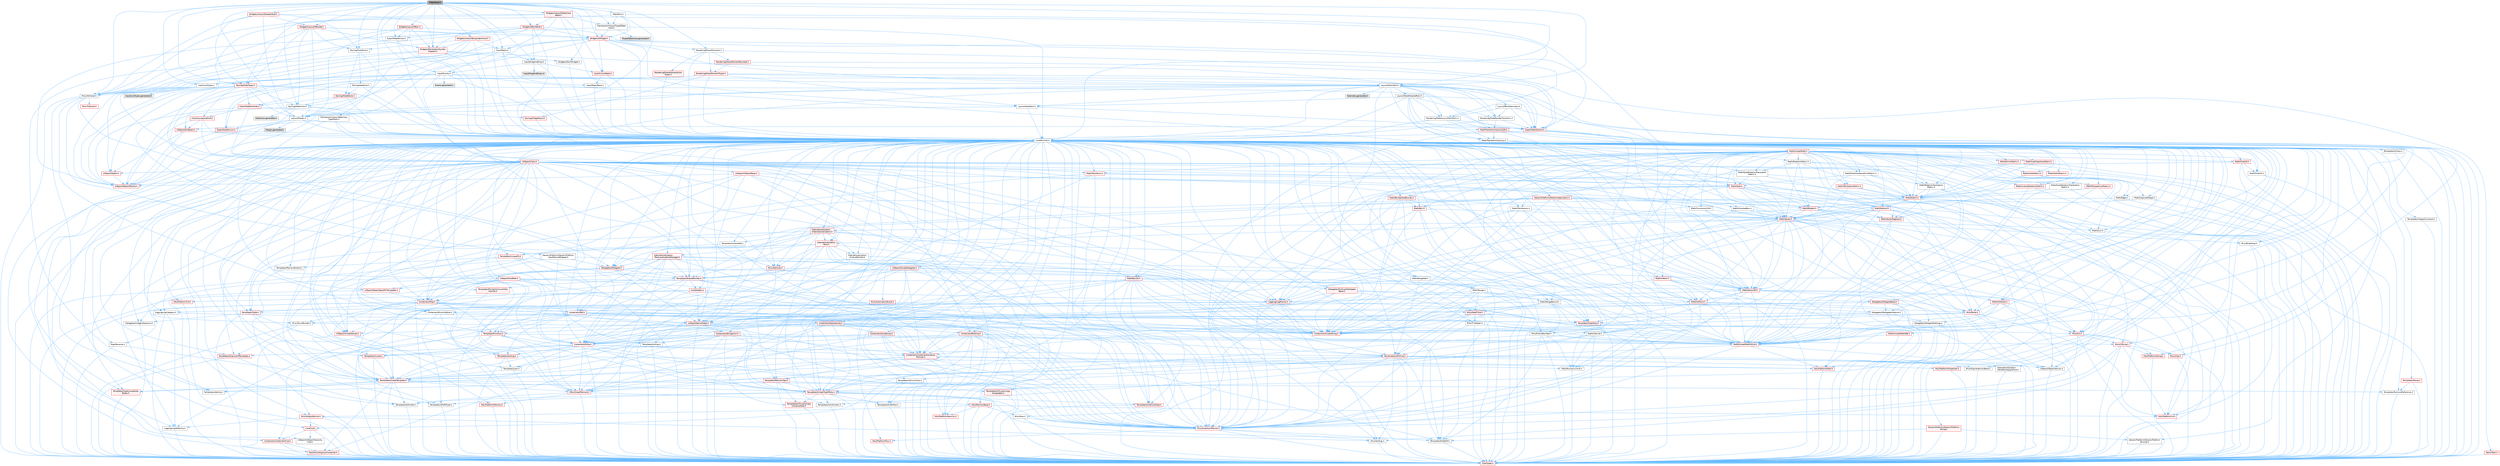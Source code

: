 digraph "STableRow.h"
{
 // INTERACTIVE_SVG=YES
 // LATEX_PDF_SIZE
  bgcolor="transparent";
  edge [fontname=Helvetica,fontsize=10,labelfontname=Helvetica,labelfontsize=10];
  node [fontname=Helvetica,fontsize=10,shape=box,height=0.2,width=0.4];
  Node1 [id="Node000001",label="STableRow.h",height=0.2,width=0.4,color="gray40", fillcolor="grey60", style="filled", fontcolor="black",tooltip=" "];
  Node1 -> Node2 [id="edge1_Node000001_Node000002",color="steelblue1",style="solid",tooltip=" "];
  Node2 [id="Node000002",label="CoreMinimal.h",height=0.2,width=0.4,color="grey40", fillcolor="white", style="filled",URL="$d7/d67/CoreMinimal_8h.html",tooltip=" "];
  Node2 -> Node3 [id="edge2_Node000002_Node000003",color="steelblue1",style="solid",tooltip=" "];
  Node3 [id="Node000003",label="CoreTypes.h",height=0.2,width=0.4,color="red", fillcolor="#FFF0F0", style="filled",URL="$dc/dec/CoreTypes_8h.html",tooltip=" "];
  Node2 -> Node17 [id="edge3_Node000002_Node000017",color="steelblue1",style="solid",tooltip=" "];
  Node17 [id="Node000017",label="CoreFwd.h",height=0.2,width=0.4,color="red", fillcolor="#FFF0F0", style="filled",URL="$d1/d1e/CoreFwd_8h.html",tooltip=" "];
  Node17 -> Node3 [id="edge4_Node000017_Node000003",color="steelblue1",style="solid",tooltip=" "];
  Node17 -> Node18 [id="edge5_Node000017_Node000018",color="steelblue1",style="solid",tooltip=" "];
  Node18 [id="Node000018",label="Containers/ContainersFwd.h",height=0.2,width=0.4,color="red", fillcolor="#FFF0F0", style="filled",URL="$d4/d0a/ContainersFwd_8h.html",tooltip=" "];
  Node18 -> Node3 [id="edge6_Node000018_Node000003",color="steelblue1",style="solid",tooltip=" "];
  Node18 -> Node19 [id="edge7_Node000018_Node000019",color="steelblue1",style="solid",tooltip=" "];
  Node19 [id="Node000019",label="Traits/IsContiguousContainer.h",height=0.2,width=0.4,color="red", fillcolor="#FFF0F0", style="filled",URL="$d5/d3c/IsContiguousContainer_8h.html",tooltip=" "];
  Node19 -> Node3 [id="edge8_Node000019_Node000003",color="steelblue1",style="solid",tooltip=" "];
  Node17 -> Node23 [id="edge9_Node000017_Node000023",color="steelblue1",style="solid",tooltip=" "];
  Node23 [id="Node000023",label="UObject/UObjectHierarchy\lFwd.h",height=0.2,width=0.4,color="grey40", fillcolor="white", style="filled",URL="$d3/d13/UObjectHierarchyFwd_8h.html",tooltip=" "];
  Node2 -> Node23 [id="edge10_Node000002_Node000023",color="steelblue1",style="solid",tooltip=" "];
  Node2 -> Node18 [id="edge11_Node000002_Node000018",color="steelblue1",style="solid",tooltip=" "];
  Node2 -> Node24 [id="edge12_Node000002_Node000024",color="steelblue1",style="solid",tooltip=" "];
  Node24 [id="Node000024",label="Misc/VarArgs.h",height=0.2,width=0.4,color="grey40", fillcolor="white", style="filled",URL="$d5/d6f/VarArgs_8h.html",tooltip=" "];
  Node24 -> Node3 [id="edge13_Node000024_Node000003",color="steelblue1",style="solid",tooltip=" "];
  Node2 -> Node25 [id="edge14_Node000002_Node000025",color="steelblue1",style="solid",tooltip=" "];
  Node25 [id="Node000025",label="Logging/LogVerbosity.h",height=0.2,width=0.4,color="grey40", fillcolor="white", style="filled",URL="$d2/d8f/LogVerbosity_8h.html",tooltip=" "];
  Node25 -> Node3 [id="edge15_Node000025_Node000003",color="steelblue1",style="solid",tooltip=" "];
  Node2 -> Node26 [id="edge16_Node000002_Node000026",color="steelblue1",style="solid",tooltip=" "];
  Node26 [id="Node000026",label="Misc/OutputDevice.h",height=0.2,width=0.4,color="red", fillcolor="#FFF0F0", style="filled",URL="$d7/d32/OutputDevice_8h.html",tooltip=" "];
  Node26 -> Node17 [id="edge17_Node000026_Node000017",color="steelblue1",style="solid",tooltip=" "];
  Node26 -> Node3 [id="edge18_Node000026_Node000003",color="steelblue1",style="solid",tooltip=" "];
  Node26 -> Node25 [id="edge19_Node000026_Node000025",color="steelblue1",style="solid",tooltip=" "];
  Node26 -> Node24 [id="edge20_Node000026_Node000024",color="steelblue1",style="solid",tooltip=" "];
  Node2 -> Node32 [id="edge21_Node000002_Node000032",color="steelblue1",style="solid",tooltip=" "];
  Node32 [id="Node000032",label="HAL/PlatformCrt.h",height=0.2,width=0.4,color="red", fillcolor="#FFF0F0", style="filled",URL="$d8/d75/PlatformCrt_8h.html",tooltip=" "];
  Node2 -> Node42 [id="edge22_Node000002_Node000042",color="steelblue1",style="solid",tooltip=" "];
  Node42 [id="Node000042",label="HAL/PlatformMisc.h",height=0.2,width=0.4,color="red", fillcolor="#FFF0F0", style="filled",URL="$d0/df5/PlatformMisc_8h.html",tooltip=" "];
  Node42 -> Node3 [id="edge23_Node000042_Node000003",color="steelblue1",style="solid",tooltip=" "];
  Node2 -> Node61 [id="edge24_Node000002_Node000061",color="steelblue1",style="solid",tooltip=" "];
  Node61 [id="Node000061",label="Misc/AssertionMacros.h",height=0.2,width=0.4,color="red", fillcolor="#FFF0F0", style="filled",URL="$d0/dfa/AssertionMacros_8h.html",tooltip=" "];
  Node61 -> Node3 [id="edge25_Node000061_Node000003",color="steelblue1",style="solid",tooltip=" "];
  Node61 -> Node42 [id="edge26_Node000061_Node000042",color="steelblue1",style="solid",tooltip=" "];
  Node61 -> Node62 [id="edge27_Node000061_Node000062",color="steelblue1",style="solid",tooltip=" "];
  Node62 [id="Node000062",label="Templates/EnableIf.h",height=0.2,width=0.4,color="grey40", fillcolor="white", style="filled",URL="$d7/d60/EnableIf_8h.html",tooltip=" "];
  Node62 -> Node3 [id="edge28_Node000062_Node000003",color="steelblue1",style="solid",tooltip=" "];
  Node61 -> Node24 [id="edge29_Node000061_Node000024",color="steelblue1",style="solid",tooltip=" "];
  Node2 -> Node70 [id="edge30_Node000002_Node000070",color="steelblue1",style="solid",tooltip=" "];
  Node70 [id="Node000070",label="Templates/IsPointer.h",height=0.2,width=0.4,color="grey40", fillcolor="white", style="filled",URL="$d7/d05/IsPointer_8h.html",tooltip=" "];
  Node70 -> Node3 [id="edge31_Node000070_Node000003",color="steelblue1",style="solid",tooltip=" "];
  Node2 -> Node71 [id="edge32_Node000002_Node000071",color="steelblue1",style="solid",tooltip=" "];
  Node71 [id="Node000071",label="HAL/PlatformMemory.h",height=0.2,width=0.4,color="red", fillcolor="#FFF0F0", style="filled",URL="$de/d68/PlatformMemory_8h.html",tooltip=" "];
  Node71 -> Node3 [id="edge33_Node000071_Node000003",color="steelblue1",style="solid",tooltip=" "];
  Node2 -> Node54 [id="edge34_Node000002_Node000054",color="steelblue1",style="solid",tooltip=" "];
  Node54 [id="Node000054",label="HAL/PlatformAtomics.h",height=0.2,width=0.4,color="red", fillcolor="#FFF0F0", style="filled",URL="$d3/d36/PlatformAtomics_8h.html",tooltip=" "];
  Node54 -> Node3 [id="edge35_Node000054_Node000003",color="steelblue1",style="solid",tooltip=" "];
  Node2 -> Node76 [id="edge36_Node000002_Node000076",color="steelblue1",style="solid",tooltip=" "];
  Node76 [id="Node000076",label="Misc/Exec.h",height=0.2,width=0.4,color="grey40", fillcolor="white", style="filled",URL="$de/ddb/Exec_8h.html",tooltip=" "];
  Node76 -> Node3 [id="edge37_Node000076_Node000003",color="steelblue1",style="solid",tooltip=" "];
  Node76 -> Node61 [id="edge38_Node000076_Node000061",color="steelblue1",style="solid",tooltip=" "];
  Node2 -> Node77 [id="edge39_Node000002_Node000077",color="steelblue1",style="solid",tooltip=" "];
  Node77 [id="Node000077",label="HAL/MemoryBase.h",height=0.2,width=0.4,color="red", fillcolor="#FFF0F0", style="filled",URL="$d6/d9f/MemoryBase_8h.html",tooltip=" "];
  Node77 -> Node3 [id="edge40_Node000077_Node000003",color="steelblue1",style="solid",tooltip=" "];
  Node77 -> Node54 [id="edge41_Node000077_Node000054",color="steelblue1",style="solid",tooltip=" "];
  Node77 -> Node32 [id="edge42_Node000077_Node000032",color="steelblue1",style="solid",tooltip=" "];
  Node77 -> Node76 [id="edge43_Node000077_Node000076",color="steelblue1",style="solid",tooltip=" "];
  Node77 -> Node26 [id="edge44_Node000077_Node000026",color="steelblue1",style="solid",tooltip=" "];
  Node2 -> Node87 [id="edge45_Node000002_Node000087",color="steelblue1",style="solid",tooltip=" "];
  Node87 [id="Node000087",label="HAL/UnrealMemory.h",height=0.2,width=0.4,color="red", fillcolor="#FFF0F0", style="filled",URL="$d9/d96/UnrealMemory_8h.html",tooltip=" "];
  Node87 -> Node3 [id="edge46_Node000087_Node000003",color="steelblue1",style="solid",tooltip=" "];
  Node87 -> Node77 [id="edge47_Node000087_Node000077",color="steelblue1",style="solid",tooltip=" "];
  Node87 -> Node71 [id="edge48_Node000087_Node000071",color="steelblue1",style="solid",tooltip=" "];
  Node87 -> Node70 [id="edge49_Node000087_Node000070",color="steelblue1",style="solid",tooltip=" "];
  Node2 -> Node89 [id="edge50_Node000002_Node000089",color="steelblue1",style="solid",tooltip=" "];
  Node89 [id="Node000089",label="Templates/IsArithmetic.h",height=0.2,width=0.4,color="grey40", fillcolor="white", style="filled",URL="$d2/d5d/IsArithmetic_8h.html",tooltip=" "];
  Node89 -> Node3 [id="edge51_Node000089_Node000003",color="steelblue1",style="solid",tooltip=" "];
  Node2 -> Node83 [id="edge52_Node000002_Node000083",color="steelblue1",style="solid",tooltip=" "];
  Node83 [id="Node000083",label="Templates/AndOrNot.h",height=0.2,width=0.4,color="grey40", fillcolor="white", style="filled",URL="$db/d0a/AndOrNot_8h.html",tooltip=" "];
  Node83 -> Node3 [id="edge53_Node000083_Node000003",color="steelblue1",style="solid",tooltip=" "];
  Node2 -> Node90 [id="edge54_Node000002_Node000090",color="steelblue1",style="solid",tooltip=" "];
  Node90 [id="Node000090",label="Templates/IsPODType.h",height=0.2,width=0.4,color="grey40", fillcolor="white", style="filled",URL="$d7/db1/IsPODType_8h.html",tooltip=" "];
  Node90 -> Node3 [id="edge55_Node000090_Node000003",color="steelblue1",style="solid",tooltip=" "];
  Node2 -> Node91 [id="edge56_Node000002_Node000091",color="steelblue1",style="solid",tooltip=" "];
  Node91 [id="Node000091",label="Templates/IsUECoreType.h",height=0.2,width=0.4,color="red", fillcolor="#FFF0F0", style="filled",URL="$d1/db8/IsUECoreType_8h.html",tooltip=" "];
  Node91 -> Node3 [id="edge57_Node000091_Node000003",color="steelblue1",style="solid",tooltip=" "];
  Node2 -> Node84 [id="edge58_Node000002_Node000084",color="steelblue1",style="solid",tooltip=" "];
  Node84 [id="Node000084",label="Templates/IsTriviallyCopy\lConstructible.h",height=0.2,width=0.4,color="red", fillcolor="#FFF0F0", style="filled",URL="$d3/d78/IsTriviallyCopyConstructible_8h.html",tooltip=" "];
  Node84 -> Node3 [id="edge59_Node000084_Node000003",color="steelblue1",style="solid",tooltip=" "];
  Node2 -> Node92 [id="edge60_Node000002_Node000092",color="steelblue1",style="solid",tooltip=" "];
  Node92 [id="Node000092",label="Templates/UnrealTypeTraits.h",height=0.2,width=0.4,color="red", fillcolor="#FFF0F0", style="filled",URL="$d2/d2d/UnrealTypeTraits_8h.html",tooltip=" "];
  Node92 -> Node3 [id="edge61_Node000092_Node000003",color="steelblue1",style="solid",tooltip=" "];
  Node92 -> Node70 [id="edge62_Node000092_Node000070",color="steelblue1",style="solid",tooltip=" "];
  Node92 -> Node61 [id="edge63_Node000092_Node000061",color="steelblue1",style="solid",tooltip=" "];
  Node92 -> Node83 [id="edge64_Node000092_Node000083",color="steelblue1",style="solid",tooltip=" "];
  Node92 -> Node62 [id="edge65_Node000092_Node000062",color="steelblue1",style="solid",tooltip=" "];
  Node92 -> Node89 [id="edge66_Node000092_Node000089",color="steelblue1",style="solid",tooltip=" "];
  Node92 -> Node90 [id="edge67_Node000092_Node000090",color="steelblue1",style="solid",tooltip=" "];
  Node92 -> Node91 [id="edge68_Node000092_Node000091",color="steelblue1",style="solid",tooltip=" "];
  Node92 -> Node84 [id="edge69_Node000092_Node000084",color="steelblue1",style="solid",tooltip=" "];
  Node2 -> Node62 [id="edge70_Node000002_Node000062",color="steelblue1",style="solid",tooltip=" "];
  Node2 -> Node94 [id="edge71_Node000002_Node000094",color="steelblue1",style="solid",tooltip=" "];
  Node94 [id="Node000094",label="Templates/RemoveReference.h",height=0.2,width=0.4,color="grey40", fillcolor="white", style="filled",URL="$da/dbe/RemoveReference_8h.html",tooltip=" "];
  Node94 -> Node3 [id="edge72_Node000094_Node000003",color="steelblue1",style="solid",tooltip=" "];
  Node2 -> Node95 [id="edge73_Node000002_Node000095",color="steelblue1",style="solid",tooltip=" "];
  Node95 [id="Node000095",label="Templates/IntegralConstant.h",height=0.2,width=0.4,color="grey40", fillcolor="white", style="filled",URL="$db/d1b/IntegralConstant_8h.html",tooltip=" "];
  Node95 -> Node3 [id="edge74_Node000095_Node000003",color="steelblue1",style="solid",tooltip=" "];
  Node2 -> Node96 [id="edge75_Node000002_Node000096",color="steelblue1",style="solid",tooltip=" "];
  Node96 [id="Node000096",label="Templates/IsClass.h",height=0.2,width=0.4,color="grey40", fillcolor="white", style="filled",URL="$db/dcb/IsClass_8h.html",tooltip=" "];
  Node96 -> Node3 [id="edge76_Node000096_Node000003",color="steelblue1",style="solid",tooltip=" "];
  Node2 -> Node97 [id="edge77_Node000002_Node000097",color="steelblue1",style="solid",tooltip=" "];
  Node97 [id="Node000097",label="Templates/TypeCompatible\lBytes.h",height=0.2,width=0.4,color="red", fillcolor="#FFF0F0", style="filled",URL="$df/d0a/TypeCompatibleBytes_8h.html",tooltip=" "];
  Node97 -> Node3 [id="edge78_Node000097_Node000003",color="steelblue1",style="solid",tooltip=" "];
  Node2 -> Node19 [id="edge79_Node000002_Node000019",color="steelblue1",style="solid",tooltip=" "];
  Node2 -> Node98 [id="edge80_Node000002_Node000098",color="steelblue1",style="solid",tooltip=" "];
  Node98 [id="Node000098",label="Templates/UnrealTemplate.h",height=0.2,width=0.4,color="red", fillcolor="#FFF0F0", style="filled",URL="$d4/d24/UnrealTemplate_8h.html",tooltip=" "];
  Node98 -> Node3 [id="edge81_Node000098_Node000003",color="steelblue1",style="solid",tooltip=" "];
  Node98 -> Node70 [id="edge82_Node000098_Node000070",color="steelblue1",style="solid",tooltip=" "];
  Node98 -> Node87 [id="edge83_Node000098_Node000087",color="steelblue1",style="solid",tooltip=" "];
  Node98 -> Node92 [id="edge84_Node000098_Node000092",color="steelblue1",style="solid",tooltip=" "];
  Node98 -> Node94 [id="edge85_Node000098_Node000094",color="steelblue1",style="solid",tooltip=" "];
  Node98 -> Node97 [id="edge86_Node000098_Node000097",color="steelblue1",style="solid",tooltip=" "];
  Node98 -> Node65 [id="edge87_Node000098_Node000065",color="steelblue1",style="solid",tooltip=" "];
  Node65 [id="Node000065",label="Templates/Identity.h",height=0.2,width=0.4,color="grey40", fillcolor="white", style="filled",URL="$d0/dd5/Identity_8h.html",tooltip=" "];
  Node98 -> Node19 [id="edge88_Node000098_Node000019",color="steelblue1",style="solid",tooltip=" "];
  Node2 -> Node47 [id="edge89_Node000002_Node000047",color="steelblue1",style="solid",tooltip=" "];
  Node47 [id="Node000047",label="Math/NumericLimits.h",height=0.2,width=0.4,color="grey40", fillcolor="white", style="filled",URL="$df/d1b/NumericLimits_8h.html",tooltip=" "];
  Node47 -> Node3 [id="edge90_Node000047_Node000003",color="steelblue1",style="solid",tooltip=" "];
  Node2 -> Node102 [id="edge91_Node000002_Node000102",color="steelblue1",style="solid",tooltip=" "];
  Node102 [id="Node000102",label="HAL/PlatformMath.h",height=0.2,width=0.4,color="red", fillcolor="#FFF0F0", style="filled",URL="$dc/d53/PlatformMath_8h.html",tooltip=" "];
  Node102 -> Node3 [id="edge92_Node000102_Node000003",color="steelblue1",style="solid",tooltip=" "];
  Node2 -> Node85 [id="edge93_Node000002_Node000085",color="steelblue1",style="solid",tooltip=" "];
  Node85 [id="Node000085",label="Templates/IsTriviallyCopy\lAssignable.h",height=0.2,width=0.4,color="red", fillcolor="#FFF0F0", style="filled",URL="$d2/df2/IsTriviallyCopyAssignable_8h.html",tooltip=" "];
  Node85 -> Node3 [id="edge94_Node000085_Node000003",color="steelblue1",style="solid",tooltip=" "];
  Node2 -> Node110 [id="edge95_Node000002_Node000110",color="steelblue1",style="solid",tooltip=" "];
  Node110 [id="Node000110",label="Templates/MemoryOps.h",height=0.2,width=0.4,color="red", fillcolor="#FFF0F0", style="filled",URL="$db/dea/MemoryOps_8h.html",tooltip=" "];
  Node110 -> Node3 [id="edge96_Node000110_Node000003",color="steelblue1",style="solid",tooltip=" "];
  Node110 -> Node87 [id="edge97_Node000110_Node000087",color="steelblue1",style="solid",tooltip=" "];
  Node110 -> Node85 [id="edge98_Node000110_Node000085",color="steelblue1",style="solid",tooltip=" "];
  Node110 -> Node84 [id="edge99_Node000110_Node000084",color="steelblue1",style="solid",tooltip=" "];
  Node110 -> Node92 [id="edge100_Node000110_Node000092",color="steelblue1",style="solid",tooltip=" "];
  Node2 -> Node111 [id="edge101_Node000002_Node000111",color="steelblue1",style="solid",tooltip=" "];
  Node111 [id="Node000111",label="Containers/ContainerAllocation\lPolicies.h",height=0.2,width=0.4,color="red", fillcolor="#FFF0F0", style="filled",URL="$d7/dff/ContainerAllocationPolicies_8h.html",tooltip=" "];
  Node111 -> Node3 [id="edge102_Node000111_Node000003",color="steelblue1",style="solid",tooltip=" "];
  Node111 -> Node111 [id="edge103_Node000111_Node000111",color="steelblue1",style="solid",tooltip=" "];
  Node111 -> Node102 [id="edge104_Node000111_Node000102",color="steelblue1",style="solid",tooltip=" "];
  Node111 -> Node87 [id="edge105_Node000111_Node000087",color="steelblue1",style="solid",tooltip=" "];
  Node111 -> Node47 [id="edge106_Node000111_Node000047",color="steelblue1",style="solid",tooltip=" "];
  Node111 -> Node61 [id="edge107_Node000111_Node000061",color="steelblue1",style="solid",tooltip=" "];
  Node111 -> Node110 [id="edge108_Node000111_Node000110",color="steelblue1",style="solid",tooltip=" "];
  Node111 -> Node97 [id="edge109_Node000111_Node000097",color="steelblue1",style="solid",tooltip=" "];
  Node2 -> Node114 [id="edge110_Node000002_Node000114",color="steelblue1",style="solid",tooltip=" "];
  Node114 [id="Node000114",label="Templates/IsEnumClass.h",height=0.2,width=0.4,color="grey40", fillcolor="white", style="filled",URL="$d7/d15/IsEnumClass_8h.html",tooltip=" "];
  Node114 -> Node3 [id="edge111_Node000114_Node000003",color="steelblue1",style="solid",tooltip=" "];
  Node114 -> Node83 [id="edge112_Node000114_Node000083",color="steelblue1",style="solid",tooltip=" "];
  Node2 -> Node115 [id="edge113_Node000002_Node000115",color="steelblue1",style="solid",tooltip=" "];
  Node115 [id="Node000115",label="HAL/PlatformProperties.h",height=0.2,width=0.4,color="red", fillcolor="#FFF0F0", style="filled",URL="$d9/db0/PlatformProperties_8h.html",tooltip=" "];
  Node115 -> Node3 [id="edge114_Node000115_Node000003",color="steelblue1",style="solid",tooltip=" "];
  Node2 -> Node118 [id="edge115_Node000002_Node000118",color="steelblue1",style="solid",tooltip=" "];
  Node118 [id="Node000118",label="Misc/EngineVersionBase.h",height=0.2,width=0.4,color="grey40", fillcolor="white", style="filled",URL="$d5/d2b/EngineVersionBase_8h.html",tooltip=" "];
  Node118 -> Node3 [id="edge116_Node000118_Node000003",color="steelblue1",style="solid",tooltip=" "];
  Node2 -> Node119 [id="edge117_Node000002_Node000119",color="steelblue1",style="solid",tooltip=" "];
  Node119 [id="Node000119",label="Internationalization\l/TextNamespaceFwd.h",height=0.2,width=0.4,color="grey40", fillcolor="white", style="filled",URL="$d8/d97/TextNamespaceFwd_8h.html",tooltip=" "];
  Node119 -> Node3 [id="edge118_Node000119_Node000003",color="steelblue1",style="solid",tooltip=" "];
  Node2 -> Node120 [id="edge119_Node000002_Node000120",color="steelblue1",style="solid",tooltip=" "];
  Node120 [id="Node000120",label="Serialization/Archive.h",height=0.2,width=0.4,color="red", fillcolor="#FFF0F0", style="filled",URL="$d7/d3b/Archive_8h.html",tooltip=" "];
  Node120 -> Node17 [id="edge120_Node000120_Node000017",color="steelblue1",style="solid",tooltip=" "];
  Node120 -> Node3 [id="edge121_Node000120_Node000003",color="steelblue1",style="solid",tooltip=" "];
  Node120 -> Node115 [id="edge122_Node000120_Node000115",color="steelblue1",style="solid",tooltip=" "];
  Node120 -> Node119 [id="edge123_Node000120_Node000119",color="steelblue1",style="solid",tooltip=" "];
  Node120 -> Node61 [id="edge124_Node000120_Node000061",color="steelblue1",style="solid",tooltip=" "];
  Node120 -> Node118 [id="edge125_Node000120_Node000118",color="steelblue1",style="solid",tooltip=" "];
  Node120 -> Node24 [id="edge126_Node000120_Node000024",color="steelblue1",style="solid",tooltip=" "];
  Node120 -> Node62 [id="edge127_Node000120_Node000062",color="steelblue1",style="solid",tooltip=" "];
  Node120 -> Node114 [id="edge128_Node000120_Node000114",color="steelblue1",style="solid",tooltip=" "];
  Node120 -> Node98 [id="edge129_Node000120_Node000098",color="steelblue1",style="solid",tooltip=" "];
  Node120 -> Node123 [id="edge130_Node000120_Node000123",color="steelblue1",style="solid",tooltip=" "];
  Node123 [id="Node000123",label="UObject/ObjectVersion.h",height=0.2,width=0.4,color="grey40", fillcolor="white", style="filled",URL="$da/d63/ObjectVersion_8h.html",tooltip=" "];
  Node123 -> Node3 [id="edge131_Node000123_Node000003",color="steelblue1",style="solid",tooltip=" "];
  Node2 -> Node124 [id="edge132_Node000002_Node000124",color="steelblue1",style="solid",tooltip=" "];
  Node124 [id="Node000124",label="Templates/Less.h",height=0.2,width=0.4,color="grey40", fillcolor="white", style="filled",URL="$de/dc8/Less_8h.html",tooltip=" "];
  Node124 -> Node3 [id="edge133_Node000124_Node000003",color="steelblue1",style="solid",tooltip=" "];
  Node124 -> Node98 [id="edge134_Node000124_Node000098",color="steelblue1",style="solid",tooltip=" "];
  Node2 -> Node125 [id="edge135_Node000002_Node000125",color="steelblue1",style="solid",tooltip=" "];
  Node125 [id="Node000125",label="Templates/Sorting.h",height=0.2,width=0.4,color="red", fillcolor="#FFF0F0", style="filled",URL="$d3/d9e/Sorting_8h.html",tooltip=" "];
  Node125 -> Node3 [id="edge136_Node000125_Node000003",color="steelblue1",style="solid",tooltip=" "];
  Node125 -> Node102 [id="edge137_Node000125_Node000102",color="steelblue1",style="solid",tooltip=" "];
  Node125 -> Node124 [id="edge138_Node000125_Node000124",color="steelblue1",style="solid",tooltip=" "];
  Node2 -> Node136 [id="edge139_Node000002_Node000136",color="steelblue1",style="solid",tooltip=" "];
  Node136 [id="Node000136",label="Misc/Char.h",height=0.2,width=0.4,color="red", fillcolor="#FFF0F0", style="filled",URL="$d0/d58/Char_8h.html",tooltip=" "];
  Node136 -> Node3 [id="edge140_Node000136_Node000003",color="steelblue1",style="solid",tooltip=" "];
  Node2 -> Node139 [id="edge141_Node000002_Node000139",color="steelblue1",style="solid",tooltip=" "];
  Node139 [id="Node000139",label="GenericPlatform/GenericPlatform\lStricmp.h",height=0.2,width=0.4,color="grey40", fillcolor="white", style="filled",URL="$d2/d86/GenericPlatformStricmp_8h.html",tooltip=" "];
  Node139 -> Node3 [id="edge142_Node000139_Node000003",color="steelblue1",style="solid",tooltip=" "];
  Node2 -> Node140 [id="edge143_Node000002_Node000140",color="steelblue1",style="solid",tooltip=" "];
  Node140 [id="Node000140",label="GenericPlatform/GenericPlatform\lString.h",height=0.2,width=0.4,color="red", fillcolor="#FFF0F0", style="filled",URL="$dd/d20/GenericPlatformString_8h.html",tooltip=" "];
  Node140 -> Node3 [id="edge144_Node000140_Node000003",color="steelblue1",style="solid",tooltip=" "];
  Node140 -> Node139 [id="edge145_Node000140_Node000139",color="steelblue1",style="solid",tooltip=" "];
  Node140 -> Node62 [id="edge146_Node000140_Node000062",color="steelblue1",style="solid",tooltip=" "];
  Node2 -> Node73 [id="edge147_Node000002_Node000073",color="steelblue1",style="solid",tooltip=" "];
  Node73 [id="Node000073",label="HAL/PlatformString.h",height=0.2,width=0.4,color="red", fillcolor="#FFF0F0", style="filled",URL="$db/db5/PlatformString_8h.html",tooltip=" "];
  Node73 -> Node3 [id="edge148_Node000073_Node000003",color="steelblue1",style="solid",tooltip=" "];
  Node2 -> Node143 [id="edge149_Node000002_Node000143",color="steelblue1",style="solid",tooltip=" "];
  Node143 [id="Node000143",label="Misc/CString.h",height=0.2,width=0.4,color="red", fillcolor="#FFF0F0", style="filled",URL="$d2/d49/CString_8h.html",tooltip=" "];
  Node143 -> Node3 [id="edge150_Node000143_Node000003",color="steelblue1",style="solid",tooltip=" "];
  Node143 -> Node32 [id="edge151_Node000143_Node000032",color="steelblue1",style="solid",tooltip=" "];
  Node143 -> Node73 [id="edge152_Node000143_Node000073",color="steelblue1",style="solid",tooltip=" "];
  Node143 -> Node61 [id="edge153_Node000143_Node000061",color="steelblue1",style="solid",tooltip=" "];
  Node143 -> Node136 [id="edge154_Node000143_Node000136",color="steelblue1",style="solid",tooltip=" "];
  Node143 -> Node24 [id="edge155_Node000143_Node000024",color="steelblue1",style="solid",tooltip=" "];
  Node2 -> Node144 [id="edge156_Node000002_Node000144",color="steelblue1",style="solid",tooltip=" "];
  Node144 [id="Node000144",label="Misc/Crc.h",height=0.2,width=0.4,color="red", fillcolor="#FFF0F0", style="filled",URL="$d4/dd2/Crc_8h.html",tooltip=" "];
  Node144 -> Node3 [id="edge157_Node000144_Node000003",color="steelblue1",style="solid",tooltip=" "];
  Node144 -> Node73 [id="edge158_Node000144_Node000073",color="steelblue1",style="solid",tooltip=" "];
  Node144 -> Node61 [id="edge159_Node000144_Node000061",color="steelblue1",style="solid",tooltip=" "];
  Node144 -> Node143 [id="edge160_Node000144_Node000143",color="steelblue1",style="solid",tooltip=" "];
  Node144 -> Node136 [id="edge161_Node000144_Node000136",color="steelblue1",style="solid",tooltip=" "];
  Node144 -> Node92 [id="edge162_Node000144_Node000092",color="steelblue1",style="solid",tooltip=" "];
  Node2 -> Node135 [id="edge163_Node000002_Node000135",color="steelblue1",style="solid",tooltip=" "];
  Node135 [id="Node000135",label="Math/UnrealMathUtility.h",height=0.2,width=0.4,color="red", fillcolor="#FFF0F0", style="filled",URL="$db/db8/UnrealMathUtility_8h.html",tooltip=" "];
  Node135 -> Node3 [id="edge164_Node000135_Node000003",color="steelblue1",style="solid",tooltip=" "];
  Node135 -> Node61 [id="edge165_Node000135_Node000061",color="steelblue1",style="solid",tooltip=" "];
  Node135 -> Node102 [id="edge166_Node000135_Node000102",color="steelblue1",style="solid",tooltip=" "];
  Node135 -> Node65 [id="edge167_Node000135_Node000065",color="steelblue1",style="solid",tooltip=" "];
  Node2 -> Node145 [id="edge168_Node000002_Node000145",color="steelblue1",style="solid",tooltip=" "];
  Node145 [id="Node000145",label="Containers/UnrealString.h",height=0.2,width=0.4,color="red", fillcolor="#FFF0F0", style="filled",URL="$d5/dba/UnrealString_8h.html",tooltip=" "];
  Node2 -> Node149 [id="edge169_Node000002_Node000149",color="steelblue1",style="solid",tooltip=" "];
  Node149 [id="Node000149",label="Containers/Array.h",height=0.2,width=0.4,color="red", fillcolor="#FFF0F0", style="filled",URL="$df/dd0/Array_8h.html",tooltip=" "];
  Node149 -> Node3 [id="edge170_Node000149_Node000003",color="steelblue1",style="solid",tooltip=" "];
  Node149 -> Node61 [id="edge171_Node000149_Node000061",color="steelblue1",style="solid",tooltip=" "];
  Node149 -> Node87 [id="edge172_Node000149_Node000087",color="steelblue1",style="solid",tooltip=" "];
  Node149 -> Node92 [id="edge173_Node000149_Node000092",color="steelblue1",style="solid",tooltip=" "];
  Node149 -> Node98 [id="edge174_Node000149_Node000098",color="steelblue1",style="solid",tooltip=" "];
  Node149 -> Node111 [id="edge175_Node000149_Node000111",color="steelblue1",style="solid",tooltip=" "];
  Node149 -> Node120 [id="edge176_Node000149_Node000120",color="steelblue1",style="solid",tooltip=" "];
  Node149 -> Node128 [id="edge177_Node000149_Node000128",color="steelblue1",style="solid",tooltip=" "];
  Node128 [id="Node000128",label="Templates/Invoke.h",height=0.2,width=0.4,color="red", fillcolor="#FFF0F0", style="filled",URL="$d7/deb/Invoke_8h.html",tooltip=" "];
  Node128 -> Node3 [id="edge178_Node000128_Node000003",color="steelblue1",style="solid",tooltip=" "];
  Node128 -> Node98 [id="edge179_Node000128_Node000098",color="steelblue1",style="solid",tooltip=" "];
  Node149 -> Node124 [id="edge180_Node000149_Node000124",color="steelblue1",style="solid",tooltip=" "];
  Node149 -> Node125 [id="edge181_Node000149_Node000125",color="steelblue1",style="solid",tooltip=" "];
  Node149 -> Node172 [id="edge182_Node000149_Node000172",color="steelblue1",style="solid",tooltip=" "];
  Node172 [id="Node000172",label="Templates/AlignmentTemplates.h",height=0.2,width=0.4,color="red", fillcolor="#FFF0F0", style="filled",URL="$dd/d32/AlignmentTemplates_8h.html",tooltip=" "];
  Node172 -> Node3 [id="edge183_Node000172_Node000003",color="steelblue1",style="solid",tooltip=" "];
  Node172 -> Node70 [id="edge184_Node000172_Node000070",color="steelblue1",style="solid",tooltip=" "];
  Node2 -> Node173 [id="edge185_Node000002_Node000173",color="steelblue1",style="solid",tooltip=" "];
  Node173 [id="Node000173",label="Misc/FrameNumber.h",height=0.2,width=0.4,color="grey40", fillcolor="white", style="filled",URL="$dd/dbd/FrameNumber_8h.html",tooltip=" "];
  Node173 -> Node3 [id="edge186_Node000173_Node000003",color="steelblue1",style="solid",tooltip=" "];
  Node173 -> Node47 [id="edge187_Node000173_Node000047",color="steelblue1",style="solid",tooltip=" "];
  Node173 -> Node135 [id="edge188_Node000173_Node000135",color="steelblue1",style="solid",tooltip=" "];
  Node173 -> Node62 [id="edge189_Node000173_Node000062",color="steelblue1",style="solid",tooltip=" "];
  Node173 -> Node92 [id="edge190_Node000173_Node000092",color="steelblue1",style="solid",tooltip=" "];
  Node2 -> Node174 [id="edge191_Node000002_Node000174",color="steelblue1",style="solid",tooltip=" "];
  Node174 [id="Node000174",label="Misc/Timespan.h",height=0.2,width=0.4,color="grey40", fillcolor="white", style="filled",URL="$da/dd9/Timespan_8h.html",tooltip=" "];
  Node174 -> Node3 [id="edge192_Node000174_Node000003",color="steelblue1",style="solid",tooltip=" "];
  Node174 -> Node175 [id="edge193_Node000174_Node000175",color="steelblue1",style="solid",tooltip=" "];
  Node175 [id="Node000175",label="Math/Interval.h",height=0.2,width=0.4,color="grey40", fillcolor="white", style="filled",URL="$d1/d55/Interval_8h.html",tooltip=" "];
  Node175 -> Node3 [id="edge194_Node000175_Node000003",color="steelblue1",style="solid",tooltip=" "];
  Node175 -> Node89 [id="edge195_Node000175_Node000089",color="steelblue1",style="solid",tooltip=" "];
  Node175 -> Node92 [id="edge196_Node000175_Node000092",color="steelblue1",style="solid",tooltip=" "];
  Node175 -> Node47 [id="edge197_Node000175_Node000047",color="steelblue1",style="solid",tooltip=" "];
  Node175 -> Node135 [id="edge198_Node000175_Node000135",color="steelblue1",style="solid",tooltip=" "];
  Node174 -> Node135 [id="edge199_Node000174_Node000135",color="steelblue1",style="solid",tooltip=" "];
  Node174 -> Node61 [id="edge200_Node000174_Node000061",color="steelblue1",style="solid",tooltip=" "];
  Node2 -> Node176 [id="edge201_Node000002_Node000176",color="steelblue1",style="solid",tooltip=" "];
  Node176 [id="Node000176",label="Containers/StringConv.h",height=0.2,width=0.4,color="red", fillcolor="#FFF0F0", style="filled",URL="$d3/ddf/StringConv_8h.html",tooltip=" "];
  Node176 -> Node3 [id="edge202_Node000176_Node000003",color="steelblue1",style="solid",tooltip=" "];
  Node176 -> Node61 [id="edge203_Node000176_Node000061",color="steelblue1",style="solid",tooltip=" "];
  Node176 -> Node111 [id="edge204_Node000176_Node000111",color="steelblue1",style="solid",tooltip=" "];
  Node176 -> Node149 [id="edge205_Node000176_Node000149",color="steelblue1",style="solid",tooltip=" "];
  Node176 -> Node143 [id="edge206_Node000176_Node000143",color="steelblue1",style="solid",tooltip=" "];
  Node176 -> Node177 [id="edge207_Node000176_Node000177",color="steelblue1",style="solid",tooltip=" "];
  Node177 [id="Node000177",label="Templates/IsArray.h",height=0.2,width=0.4,color="grey40", fillcolor="white", style="filled",URL="$d8/d8d/IsArray_8h.html",tooltip=" "];
  Node177 -> Node3 [id="edge208_Node000177_Node000003",color="steelblue1",style="solid",tooltip=" "];
  Node176 -> Node98 [id="edge209_Node000176_Node000098",color="steelblue1",style="solid",tooltip=" "];
  Node176 -> Node92 [id="edge210_Node000176_Node000092",color="steelblue1",style="solid",tooltip=" "];
  Node176 -> Node19 [id="edge211_Node000176_Node000019",color="steelblue1",style="solid",tooltip=" "];
  Node2 -> Node178 [id="edge212_Node000002_Node000178",color="steelblue1",style="solid",tooltip=" "];
  Node178 [id="Node000178",label="UObject/UnrealNames.h",height=0.2,width=0.4,color="red", fillcolor="#FFF0F0", style="filled",URL="$d8/db1/UnrealNames_8h.html",tooltip=" "];
  Node178 -> Node3 [id="edge213_Node000178_Node000003",color="steelblue1",style="solid",tooltip=" "];
  Node2 -> Node180 [id="edge214_Node000002_Node000180",color="steelblue1",style="solid",tooltip=" "];
  Node180 [id="Node000180",label="UObject/NameTypes.h",height=0.2,width=0.4,color="red", fillcolor="#FFF0F0", style="filled",URL="$d6/d35/NameTypes_8h.html",tooltip=" "];
  Node180 -> Node3 [id="edge215_Node000180_Node000003",color="steelblue1",style="solid",tooltip=" "];
  Node180 -> Node61 [id="edge216_Node000180_Node000061",color="steelblue1",style="solid",tooltip=" "];
  Node180 -> Node87 [id="edge217_Node000180_Node000087",color="steelblue1",style="solid",tooltip=" "];
  Node180 -> Node92 [id="edge218_Node000180_Node000092",color="steelblue1",style="solid",tooltip=" "];
  Node180 -> Node98 [id="edge219_Node000180_Node000098",color="steelblue1",style="solid",tooltip=" "];
  Node180 -> Node145 [id="edge220_Node000180_Node000145",color="steelblue1",style="solid",tooltip=" "];
  Node180 -> Node176 [id="edge221_Node000180_Node000176",color="steelblue1",style="solid",tooltip=" "];
  Node180 -> Node178 [id="edge222_Node000180_Node000178",color="steelblue1",style="solid",tooltip=" "];
  Node2 -> Node188 [id="edge223_Node000002_Node000188",color="steelblue1",style="solid",tooltip=" "];
  Node188 [id="Node000188",label="Misc/Parse.h",height=0.2,width=0.4,color="red", fillcolor="#FFF0F0", style="filled",URL="$dc/d71/Parse_8h.html",tooltip=" "];
  Node188 -> Node145 [id="edge224_Node000188_Node000145",color="steelblue1",style="solid",tooltip=" "];
  Node188 -> Node3 [id="edge225_Node000188_Node000003",color="steelblue1",style="solid",tooltip=" "];
  Node188 -> Node32 [id="edge226_Node000188_Node000032",color="steelblue1",style="solid",tooltip=" "];
  Node188 -> Node189 [id="edge227_Node000188_Node000189",color="steelblue1",style="solid",tooltip=" "];
  Node189 [id="Node000189",label="Templates/Function.h",height=0.2,width=0.4,color="red", fillcolor="#FFF0F0", style="filled",URL="$df/df5/Function_8h.html",tooltip=" "];
  Node189 -> Node3 [id="edge228_Node000189_Node000003",color="steelblue1",style="solid",tooltip=" "];
  Node189 -> Node61 [id="edge229_Node000189_Node000061",color="steelblue1",style="solid",tooltip=" "];
  Node189 -> Node87 [id="edge230_Node000189_Node000087",color="steelblue1",style="solid",tooltip=" "];
  Node189 -> Node92 [id="edge231_Node000189_Node000092",color="steelblue1",style="solid",tooltip=" "];
  Node189 -> Node128 [id="edge232_Node000189_Node000128",color="steelblue1",style="solid",tooltip=" "];
  Node189 -> Node98 [id="edge233_Node000189_Node000098",color="steelblue1",style="solid",tooltip=" "];
  Node189 -> Node135 [id="edge234_Node000189_Node000135",color="steelblue1",style="solid",tooltip=" "];
  Node2 -> Node172 [id="edge235_Node000002_Node000172",color="steelblue1",style="solid",tooltip=" "];
  Node2 -> Node191 [id="edge236_Node000002_Node000191",color="steelblue1",style="solid",tooltip=" "];
  Node191 [id="Node000191",label="Misc/StructBuilder.h",height=0.2,width=0.4,color="grey40", fillcolor="white", style="filled",URL="$d9/db3/StructBuilder_8h.html",tooltip=" "];
  Node191 -> Node3 [id="edge237_Node000191_Node000003",color="steelblue1",style="solid",tooltip=" "];
  Node191 -> Node135 [id="edge238_Node000191_Node000135",color="steelblue1",style="solid",tooltip=" "];
  Node191 -> Node172 [id="edge239_Node000191_Node000172",color="steelblue1",style="solid",tooltip=" "];
  Node2 -> Node104 [id="edge240_Node000002_Node000104",color="steelblue1",style="solid",tooltip=" "];
  Node104 [id="Node000104",label="Templates/Decay.h",height=0.2,width=0.4,color="red", fillcolor="#FFF0F0", style="filled",URL="$dd/d0f/Decay_8h.html",tooltip=" "];
  Node104 -> Node3 [id="edge241_Node000104_Node000003",color="steelblue1",style="solid",tooltip=" "];
  Node104 -> Node94 [id="edge242_Node000104_Node000094",color="steelblue1",style="solid",tooltip=" "];
  Node2 -> Node192 [id="edge243_Node000002_Node000192",color="steelblue1",style="solid",tooltip=" "];
  Node192 [id="Node000192",label="Templates/PointerIsConvertible\lFromTo.h",height=0.2,width=0.4,color="red", fillcolor="#FFF0F0", style="filled",URL="$d6/d65/PointerIsConvertibleFromTo_8h.html",tooltip=" "];
  Node192 -> Node3 [id="edge244_Node000192_Node000003",color="steelblue1",style="solid",tooltip=" "];
  Node2 -> Node128 [id="edge245_Node000002_Node000128",color="steelblue1",style="solid",tooltip=" "];
  Node2 -> Node189 [id="edge246_Node000002_Node000189",color="steelblue1",style="solid",tooltip=" "];
  Node2 -> Node161 [id="edge247_Node000002_Node000161",color="steelblue1",style="solid",tooltip=" "];
  Node161 [id="Node000161",label="Templates/TypeHash.h",height=0.2,width=0.4,color="red", fillcolor="#FFF0F0", style="filled",URL="$d1/d62/TypeHash_8h.html",tooltip=" "];
  Node161 -> Node3 [id="edge248_Node000161_Node000003",color="steelblue1",style="solid",tooltip=" "];
  Node161 -> Node144 [id="edge249_Node000161_Node000144",color="steelblue1",style="solid",tooltip=" "];
  Node2 -> Node193 [id="edge250_Node000002_Node000193",color="steelblue1",style="solid",tooltip=" "];
  Node193 [id="Node000193",label="Containers/ScriptArray.h",height=0.2,width=0.4,color="red", fillcolor="#FFF0F0", style="filled",URL="$dc/daf/ScriptArray_8h.html",tooltip=" "];
  Node193 -> Node3 [id="edge251_Node000193_Node000003",color="steelblue1",style="solid",tooltip=" "];
  Node193 -> Node61 [id="edge252_Node000193_Node000061",color="steelblue1",style="solid",tooltip=" "];
  Node193 -> Node87 [id="edge253_Node000193_Node000087",color="steelblue1",style="solid",tooltip=" "];
  Node193 -> Node111 [id="edge254_Node000193_Node000111",color="steelblue1",style="solid",tooltip=" "];
  Node193 -> Node149 [id="edge255_Node000193_Node000149",color="steelblue1",style="solid",tooltip=" "];
  Node2 -> Node194 [id="edge256_Node000002_Node000194",color="steelblue1",style="solid",tooltip=" "];
  Node194 [id="Node000194",label="Containers/BitArray.h",height=0.2,width=0.4,color="red", fillcolor="#FFF0F0", style="filled",URL="$d1/de4/BitArray_8h.html",tooltip=" "];
  Node194 -> Node111 [id="edge257_Node000194_Node000111",color="steelblue1",style="solid",tooltip=" "];
  Node194 -> Node3 [id="edge258_Node000194_Node000003",color="steelblue1",style="solid",tooltip=" "];
  Node194 -> Node54 [id="edge259_Node000194_Node000054",color="steelblue1",style="solid",tooltip=" "];
  Node194 -> Node87 [id="edge260_Node000194_Node000087",color="steelblue1",style="solid",tooltip=" "];
  Node194 -> Node135 [id="edge261_Node000194_Node000135",color="steelblue1",style="solid",tooltip=" "];
  Node194 -> Node61 [id="edge262_Node000194_Node000061",color="steelblue1",style="solid",tooltip=" "];
  Node194 -> Node120 [id="edge263_Node000194_Node000120",color="steelblue1",style="solid",tooltip=" "];
  Node194 -> Node62 [id="edge264_Node000194_Node000062",color="steelblue1",style="solid",tooltip=" "];
  Node194 -> Node128 [id="edge265_Node000194_Node000128",color="steelblue1",style="solid",tooltip=" "];
  Node194 -> Node98 [id="edge266_Node000194_Node000098",color="steelblue1",style="solid",tooltip=" "];
  Node194 -> Node92 [id="edge267_Node000194_Node000092",color="steelblue1",style="solid",tooltip=" "];
  Node2 -> Node195 [id="edge268_Node000002_Node000195",color="steelblue1",style="solid",tooltip=" "];
  Node195 [id="Node000195",label="Containers/SparseArray.h",height=0.2,width=0.4,color="red", fillcolor="#FFF0F0", style="filled",URL="$d5/dbf/SparseArray_8h.html",tooltip=" "];
  Node195 -> Node3 [id="edge269_Node000195_Node000003",color="steelblue1",style="solid",tooltip=" "];
  Node195 -> Node61 [id="edge270_Node000195_Node000061",color="steelblue1",style="solid",tooltip=" "];
  Node195 -> Node87 [id="edge271_Node000195_Node000087",color="steelblue1",style="solid",tooltip=" "];
  Node195 -> Node92 [id="edge272_Node000195_Node000092",color="steelblue1",style="solid",tooltip=" "];
  Node195 -> Node98 [id="edge273_Node000195_Node000098",color="steelblue1",style="solid",tooltip=" "];
  Node195 -> Node111 [id="edge274_Node000195_Node000111",color="steelblue1",style="solid",tooltip=" "];
  Node195 -> Node124 [id="edge275_Node000195_Node000124",color="steelblue1",style="solid",tooltip=" "];
  Node195 -> Node149 [id="edge276_Node000195_Node000149",color="steelblue1",style="solid",tooltip=" "];
  Node195 -> Node135 [id="edge277_Node000195_Node000135",color="steelblue1",style="solid",tooltip=" "];
  Node195 -> Node193 [id="edge278_Node000195_Node000193",color="steelblue1",style="solid",tooltip=" "];
  Node195 -> Node194 [id="edge279_Node000195_Node000194",color="steelblue1",style="solid",tooltip=" "];
  Node195 -> Node145 [id="edge280_Node000195_Node000145",color="steelblue1",style="solid",tooltip=" "];
  Node2 -> Node211 [id="edge281_Node000002_Node000211",color="steelblue1",style="solid",tooltip=" "];
  Node211 [id="Node000211",label="Containers/Set.h",height=0.2,width=0.4,color="red", fillcolor="#FFF0F0", style="filled",URL="$d4/d45/Set_8h.html",tooltip=" "];
  Node211 -> Node111 [id="edge282_Node000211_Node000111",color="steelblue1",style="solid",tooltip=" "];
  Node211 -> Node195 [id="edge283_Node000211_Node000195",color="steelblue1",style="solid",tooltip=" "];
  Node211 -> Node18 [id="edge284_Node000211_Node000018",color="steelblue1",style="solid",tooltip=" "];
  Node211 -> Node135 [id="edge285_Node000211_Node000135",color="steelblue1",style="solid",tooltip=" "];
  Node211 -> Node61 [id="edge286_Node000211_Node000061",color="steelblue1",style="solid",tooltip=" "];
  Node211 -> Node191 [id="edge287_Node000211_Node000191",color="steelblue1",style="solid",tooltip=" "];
  Node211 -> Node189 [id="edge288_Node000211_Node000189",color="steelblue1",style="solid",tooltip=" "];
  Node211 -> Node125 [id="edge289_Node000211_Node000125",color="steelblue1",style="solid",tooltip=" "];
  Node211 -> Node161 [id="edge290_Node000211_Node000161",color="steelblue1",style="solid",tooltip=" "];
  Node211 -> Node98 [id="edge291_Node000211_Node000098",color="steelblue1",style="solid",tooltip=" "];
  Node2 -> Node214 [id="edge292_Node000002_Node000214",color="steelblue1",style="solid",tooltip=" "];
  Node214 [id="Node000214",label="Algo/Reverse.h",height=0.2,width=0.4,color="grey40", fillcolor="white", style="filled",URL="$d5/d93/Reverse_8h.html",tooltip=" "];
  Node214 -> Node3 [id="edge293_Node000214_Node000003",color="steelblue1",style="solid",tooltip=" "];
  Node214 -> Node98 [id="edge294_Node000214_Node000098",color="steelblue1",style="solid",tooltip=" "];
  Node2 -> Node215 [id="edge295_Node000002_Node000215",color="steelblue1",style="solid",tooltip=" "];
  Node215 [id="Node000215",label="Containers/Map.h",height=0.2,width=0.4,color="red", fillcolor="#FFF0F0", style="filled",URL="$df/d79/Map_8h.html",tooltip=" "];
  Node215 -> Node3 [id="edge296_Node000215_Node000003",color="steelblue1",style="solid",tooltip=" "];
  Node215 -> Node214 [id="edge297_Node000215_Node000214",color="steelblue1",style="solid",tooltip=" "];
  Node215 -> Node211 [id="edge298_Node000215_Node000211",color="steelblue1",style="solid",tooltip=" "];
  Node215 -> Node145 [id="edge299_Node000215_Node000145",color="steelblue1",style="solid",tooltip=" "];
  Node215 -> Node61 [id="edge300_Node000215_Node000061",color="steelblue1",style="solid",tooltip=" "];
  Node215 -> Node191 [id="edge301_Node000215_Node000191",color="steelblue1",style="solid",tooltip=" "];
  Node215 -> Node189 [id="edge302_Node000215_Node000189",color="steelblue1",style="solid",tooltip=" "];
  Node215 -> Node125 [id="edge303_Node000215_Node000125",color="steelblue1",style="solid",tooltip=" "];
  Node215 -> Node216 [id="edge304_Node000215_Node000216",color="steelblue1",style="solid",tooltip=" "];
  Node216 [id="Node000216",label="Templates/Tuple.h",height=0.2,width=0.4,color="red", fillcolor="#FFF0F0", style="filled",URL="$d2/d4f/Tuple_8h.html",tooltip=" "];
  Node216 -> Node3 [id="edge305_Node000216_Node000003",color="steelblue1",style="solid",tooltip=" "];
  Node216 -> Node98 [id="edge306_Node000216_Node000098",color="steelblue1",style="solid",tooltip=" "];
  Node216 -> Node217 [id="edge307_Node000216_Node000217",color="steelblue1",style="solid",tooltip=" "];
  Node217 [id="Node000217",label="Delegates/IntegerSequence.h",height=0.2,width=0.4,color="grey40", fillcolor="white", style="filled",URL="$d2/dcc/IntegerSequence_8h.html",tooltip=" "];
  Node217 -> Node3 [id="edge308_Node000217_Node000003",color="steelblue1",style="solid",tooltip=" "];
  Node216 -> Node128 [id="edge309_Node000216_Node000128",color="steelblue1",style="solid",tooltip=" "];
  Node216 -> Node161 [id="edge310_Node000216_Node000161",color="steelblue1",style="solid",tooltip=" "];
  Node215 -> Node98 [id="edge311_Node000215_Node000098",color="steelblue1",style="solid",tooltip=" "];
  Node215 -> Node92 [id="edge312_Node000215_Node000092",color="steelblue1",style="solid",tooltip=" "];
  Node2 -> Node219 [id="edge313_Node000002_Node000219",color="steelblue1",style="solid",tooltip=" "];
  Node219 [id="Node000219",label="Math/IntPoint.h",height=0.2,width=0.4,color="red", fillcolor="#FFF0F0", style="filled",URL="$d3/df7/IntPoint_8h.html",tooltip=" "];
  Node219 -> Node3 [id="edge314_Node000219_Node000003",color="steelblue1",style="solid",tooltip=" "];
  Node219 -> Node61 [id="edge315_Node000219_Node000061",color="steelblue1",style="solid",tooltip=" "];
  Node219 -> Node188 [id="edge316_Node000219_Node000188",color="steelblue1",style="solid",tooltip=" "];
  Node219 -> Node135 [id="edge317_Node000219_Node000135",color="steelblue1",style="solid",tooltip=" "];
  Node219 -> Node145 [id="edge318_Node000219_Node000145",color="steelblue1",style="solid",tooltip=" "];
  Node219 -> Node161 [id="edge319_Node000219_Node000161",color="steelblue1",style="solid",tooltip=" "];
  Node2 -> Node221 [id="edge320_Node000002_Node000221",color="steelblue1",style="solid",tooltip=" "];
  Node221 [id="Node000221",label="Math/IntVector.h",height=0.2,width=0.4,color="red", fillcolor="#FFF0F0", style="filled",URL="$d7/d44/IntVector_8h.html",tooltip=" "];
  Node221 -> Node3 [id="edge321_Node000221_Node000003",color="steelblue1",style="solid",tooltip=" "];
  Node221 -> Node144 [id="edge322_Node000221_Node000144",color="steelblue1",style="solid",tooltip=" "];
  Node221 -> Node188 [id="edge323_Node000221_Node000188",color="steelblue1",style="solid",tooltip=" "];
  Node221 -> Node135 [id="edge324_Node000221_Node000135",color="steelblue1",style="solid",tooltip=" "];
  Node221 -> Node145 [id="edge325_Node000221_Node000145",color="steelblue1",style="solid",tooltip=" "];
  Node2 -> Node222 [id="edge326_Node000002_Node000222",color="steelblue1",style="solid",tooltip=" "];
  Node222 [id="Node000222",label="Logging/LogCategory.h",height=0.2,width=0.4,color="grey40", fillcolor="white", style="filled",URL="$d9/d36/LogCategory_8h.html",tooltip=" "];
  Node222 -> Node3 [id="edge327_Node000222_Node000003",color="steelblue1",style="solid",tooltip=" "];
  Node222 -> Node25 [id="edge328_Node000222_Node000025",color="steelblue1",style="solid",tooltip=" "];
  Node222 -> Node180 [id="edge329_Node000222_Node000180",color="steelblue1",style="solid",tooltip=" "];
  Node2 -> Node223 [id="edge330_Node000002_Node000223",color="steelblue1",style="solid",tooltip=" "];
  Node223 [id="Node000223",label="Logging/LogMacros.h",height=0.2,width=0.4,color="red", fillcolor="#FFF0F0", style="filled",URL="$d0/d16/LogMacros_8h.html",tooltip=" "];
  Node223 -> Node145 [id="edge331_Node000223_Node000145",color="steelblue1",style="solid",tooltip=" "];
  Node223 -> Node3 [id="edge332_Node000223_Node000003",color="steelblue1",style="solid",tooltip=" "];
  Node223 -> Node222 [id="edge333_Node000223_Node000222",color="steelblue1",style="solid",tooltip=" "];
  Node223 -> Node25 [id="edge334_Node000223_Node000025",color="steelblue1",style="solid",tooltip=" "];
  Node223 -> Node61 [id="edge335_Node000223_Node000061",color="steelblue1",style="solid",tooltip=" "];
  Node223 -> Node24 [id="edge336_Node000223_Node000024",color="steelblue1",style="solid",tooltip=" "];
  Node223 -> Node62 [id="edge337_Node000223_Node000062",color="steelblue1",style="solid",tooltip=" "];
  Node2 -> Node226 [id="edge338_Node000002_Node000226",color="steelblue1",style="solid",tooltip=" "];
  Node226 [id="Node000226",label="Math/Vector2D.h",height=0.2,width=0.4,color="red", fillcolor="#FFF0F0", style="filled",URL="$d3/db0/Vector2D_8h.html",tooltip=" "];
  Node226 -> Node3 [id="edge339_Node000226_Node000003",color="steelblue1",style="solid",tooltip=" "];
  Node226 -> Node61 [id="edge340_Node000226_Node000061",color="steelblue1",style="solid",tooltip=" "];
  Node226 -> Node144 [id="edge341_Node000226_Node000144",color="steelblue1",style="solid",tooltip=" "];
  Node226 -> Node135 [id="edge342_Node000226_Node000135",color="steelblue1",style="solid",tooltip=" "];
  Node226 -> Node145 [id="edge343_Node000226_Node000145",color="steelblue1",style="solid",tooltip=" "];
  Node226 -> Node188 [id="edge344_Node000226_Node000188",color="steelblue1",style="solid",tooltip=" "];
  Node226 -> Node219 [id="edge345_Node000226_Node000219",color="steelblue1",style="solid",tooltip=" "];
  Node226 -> Node223 [id="edge346_Node000226_Node000223",color="steelblue1",style="solid",tooltip=" "];
  Node2 -> Node230 [id="edge347_Node000002_Node000230",color="steelblue1",style="solid",tooltip=" "];
  Node230 [id="Node000230",label="Math/IntRect.h",height=0.2,width=0.4,color="red", fillcolor="#FFF0F0", style="filled",URL="$d7/d53/IntRect_8h.html",tooltip=" "];
  Node230 -> Node3 [id="edge348_Node000230_Node000003",color="steelblue1",style="solid",tooltip=" "];
  Node230 -> Node135 [id="edge349_Node000230_Node000135",color="steelblue1",style="solid",tooltip=" "];
  Node230 -> Node145 [id="edge350_Node000230_Node000145",color="steelblue1",style="solid",tooltip=" "];
  Node230 -> Node219 [id="edge351_Node000230_Node000219",color="steelblue1",style="solid",tooltip=" "];
  Node230 -> Node226 [id="edge352_Node000230_Node000226",color="steelblue1",style="solid",tooltip=" "];
  Node2 -> Node231 [id="edge353_Node000002_Node000231",color="steelblue1",style="solid",tooltip=" "];
  Node231 [id="Node000231",label="Misc/ByteSwap.h",height=0.2,width=0.4,color="grey40", fillcolor="white", style="filled",URL="$dc/dd7/ByteSwap_8h.html",tooltip=" "];
  Node231 -> Node3 [id="edge354_Node000231_Node000003",color="steelblue1",style="solid",tooltip=" "];
  Node231 -> Node32 [id="edge355_Node000231_Node000032",color="steelblue1",style="solid",tooltip=" "];
  Node2 -> Node160 [id="edge356_Node000002_Node000160",color="steelblue1",style="solid",tooltip=" "];
  Node160 [id="Node000160",label="Containers/EnumAsByte.h",height=0.2,width=0.4,color="grey40", fillcolor="white", style="filled",URL="$d6/d9a/EnumAsByte_8h.html",tooltip=" "];
  Node160 -> Node3 [id="edge357_Node000160_Node000003",color="steelblue1",style="solid",tooltip=" "];
  Node160 -> Node90 [id="edge358_Node000160_Node000090",color="steelblue1",style="solid",tooltip=" "];
  Node160 -> Node161 [id="edge359_Node000160_Node000161",color="steelblue1",style="solid",tooltip=" "];
  Node2 -> Node232 [id="edge360_Node000002_Node000232",color="steelblue1",style="solid",tooltip=" "];
  Node232 [id="Node000232",label="HAL/PlatformTLS.h",height=0.2,width=0.4,color="red", fillcolor="#FFF0F0", style="filled",URL="$d0/def/PlatformTLS_8h.html",tooltip=" "];
  Node232 -> Node3 [id="edge361_Node000232_Node000003",color="steelblue1",style="solid",tooltip=" "];
  Node2 -> Node235 [id="edge362_Node000002_Node000235",color="steelblue1",style="solid",tooltip=" "];
  Node235 [id="Node000235",label="CoreGlobals.h",height=0.2,width=0.4,color="red", fillcolor="#FFF0F0", style="filled",URL="$d5/d8c/CoreGlobals_8h.html",tooltip=" "];
  Node235 -> Node145 [id="edge363_Node000235_Node000145",color="steelblue1",style="solid",tooltip=" "];
  Node235 -> Node3 [id="edge364_Node000235_Node000003",color="steelblue1",style="solid",tooltip=" "];
  Node235 -> Node232 [id="edge365_Node000235_Node000232",color="steelblue1",style="solid",tooltip=" "];
  Node235 -> Node223 [id="edge366_Node000235_Node000223",color="steelblue1",style="solid",tooltip=" "];
  Node235 -> Node26 [id="edge367_Node000235_Node000026",color="steelblue1",style="solid",tooltip=" "];
  Node235 -> Node180 [id="edge368_Node000235_Node000180",color="steelblue1",style="solid",tooltip=" "];
  Node2 -> Node236 [id="edge369_Node000002_Node000236",color="steelblue1",style="solid",tooltip=" "];
  Node236 [id="Node000236",label="Templates/SharedPointer.h",height=0.2,width=0.4,color="red", fillcolor="#FFF0F0", style="filled",URL="$d2/d17/SharedPointer_8h.html",tooltip=" "];
  Node236 -> Node3 [id="edge370_Node000236_Node000003",color="steelblue1",style="solid",tooltip=" "];
  Node236 -> Node192 [id="edge371_Node000236_Node000192",color="steelblue1",style="solid",tooltip=" "];
  Node236 -> Node61 [id="edge372_Node000236_Node000061",color="steelblue1",style="solid",tooltip=" "];
  Node236 -> Node87 [id="edge373_Node000236_Node000087",color="steelblue1",style="solid",tooltip=" "];
  Node236 -> Node149 [id="edge374_Node000236_Node000149",color="steelblue1",style="solid",tooltip=" "];
  Node236 -> Node215 [id="edge375_Node000236_Node000215",color="steelblue1",style="solid",tooltip=" "];
  Node236 -> Node235 [id="edge376_Node000236_Node000235",color="steelblue1",style="solid",tooltip=" "];
  Node2 -> Node241 [id="edge377_Node000002_Node000241",color="steelblue1",style="solid",tooltip=" "];
  Node241 [id="Node000241",label="Internationalization\l/CulturePointer.h",height=0.2,width=0.4,color="grey40", fillcolor="white", style="filled",URL="$d6/dbe/CulturePointer_8h.html",tooltip=" "];
  Node241 -> Node3 [id="edge378_Node000241_Node000003",color="steelblue1",style="solid",tooltip=" "];
  Node241 -> Node236 [id="edge379_Node000241_Node000236",color="steelblue1",style="solid",tooltip=" "];
  Node2 -> Node242 [id="edge380_Node000002_Node000242",color="steelblue1",style="solid",tooltip=" "];
  Node242 [id="Node000242",label="UObject/WeakObjectPtrTemplates.h",height=0.2,width=0.4,color="red", fillcolor="#FFF0F0", style="filled",URL="$d8/d3b/WeakObjectPtrTemplates_8h.html",tooltip=" "];
  Node242 -> Node3 [id="edge381_Node000242_Node000003",color="steelblue1",style="solid",tooltip=" "];
  Node242 -> Node215 [id="edge382_Node000242_Node000215",color="steelblue1",style="solid",tooltip=" "];
  Node2 -> Node245 [id="edge383_Node000002_Node000245",color="steelblue1",style="solid",tooltip=" "];
  Node245 [id="Node000245",label="Delegates/DelegateSettings.h",height=0.2,width=0.4,color="grey40", fillcolor="white", style="filled",URL="$d0/d97/DelegateSettings_8h.html",tooltip=" "];
  Node245 -> Node3 [id="edge384_Node000245_Node000003",color="steelblue1",style="solid",tooltip=" "];
  Node2 -> Node246 [id="edge385_Node000002_Node000246",color="steelblue1",style="solid",tooltip=" "];
  Node246 [id="Node000246",label="Delegates/IDelegateInstance.h",height=0.2,width=0.4,color="grey40", fillcolor="white", style="filled",URL="$d2/d10/IDelegateInstance_8h.html",tooltip=" "];
  Node246 -> Node3 [id="edge386_Node000246_Node000003",color="steelblue1",style="solid",tooltip=" "];
  Node246 -> Node161 [id="edge387_Node000246_Node000161",color="steelblue1",style="solid",tooltip=" "];
  Node246 -> Node180 [id="edge388_Node000246_Node000180",color="steelblue1",style="solid",tooltip=" "];
  Node246 -> Node245 [id="edge389_Node000246_Node000245",color="steelblue1",style="solid",tooltip=" "];
  Node2 -> Node247 [id="edge390_Node000002_Node000247",color="steelblue1",style="solid",tooltip=" "];
  Node247 [id="Node000247",label="Delegates/DelegateBase.h",height=0.2,width=0.4,color="red", fillcolor="#FFF0F0", style="filled",URL="$da/d67/DelegateBase_8h.html",tooltip=" "];
  Node247 -> Node3 [id="edge391_Node000247_Node000003",color="steelblue1",style="solid",tooltip=" "];
  Node247 -> Node111 [id="edge392_Node000247_Node000111",color="steelblue1",style="solid",tooltip=" "];
  Node247 -> Node135 [id="edge393_Node000247_Node000135",color="steelblue1",style="solid",tooltip=" "];
  Node247 -> Node180 [id="edge394_Node000247_Node000180",color="steelblue1",style="solid",tooltip=" "];
  Node247 -> Node245 [id="edge395_Node000247_Node000245",color="steelblue1",style="solid",tooltip=" "];
  Node247 -> Node246 [id="edge396_Node000247_Node000246",color="steelblue1",style="solid",tooltip=" "];
  Node2 -> Node255 [id="edge397_Node000002_Node000255",color="steelblue1",style="solid",tooltip=" "];
  Node255 [id="Node000255",label="Delegates/MulticastDelegate\lBase.h",height=0.2,width=0.4,color="red", fillcolor="#FFF0F0", style="filled",URL="$db/d16/MulticastDelegateBase_8h.html",tooltip=" "];
  Node255 -> Node3 [id="edge398_Node000255_Node000003",color="steelblue1",style="solid",tooltip=" "];
  Node255 -> Node111 [id="edge399_Node000255_Node000111",color="steelblue1",style="solid",tooltip=" "];
  Node255 -> Node149 [id="edge400_Node000255_Node000149",color="steelblue1",style="solid",tooltip=" "];
  Node255 -> Node135 [id="edge401_Node000255_Node000135",color="steelblue1",style="solid",tooltip=" "];
  Node255 -> Node246 [id="edge402_Node000255_Node000246",color="steelblue1",style="solid",tooltip=" "];
  Node255 -> Node247 [id="edge403_Node000255_Node000247",color="steelblue1",style="solid",tooltip=" "];
  Node2 -> Node217 [id="edge404_Node000002_Node000217",color="steelblue1",style="solid",tooltip=" "];
  Node2 -> Node216 [id="edge405_Node000002_Node000216",color="steelblue1",style="solid",tooltip=" "];
  Node2 -> Node256 [id="edge406_Node000002_Node000256",color="steelblue1",style="solid",tooltip=" "];
  Node256 [id="Node000256",label="UObject/ScriptDelegates.h",height=0.2,width=0.4,color="red", fillcolor="#FFF0F0", style="filled",URL="$de/d81/ScriptDelegates_8h.html",tooltip=" "];
  Node256 -> Node149 [id="edge407_Node000256_Node000149",color="steelblue1",style="solid",tooltip=" "];
  Node256 -> Node111 [id="edge408_Node000256_Node000111",color="steelblue1",style="solid",tooltip=" "];
  Node256 -> Node145 [id="edge409_Node000256_Node000145",color="steelblue1",style="solid",tooltip=" "];
  Node256 -> Node61 [id="edge410_Node000256_Node000061",color="steelblue1",style="solid",tooltip=" "];
  Node256 -> Node236 [id="edge411_Node000256_Node000236",color="steelblue1",style="solid",tooltip=" "];
  Node256 -> Node161 [id="edge412_Node000256_Node000161",color="steelblue1",style="solid",tooltip=" "];
  Node256 -> Node92 [id="edge413_Node000256_Node000092",color="steelblue1",style="solid",tooltip=" "];
  Node256 -> Node180 [id="edge414_Node000256_Node000180",color="steelblue1",style="solid",tooltip=" "];
  Node2 -> Node258 [id="edge415_Node000002_Node000258",color="steelblue1",style="solid",tooltip=" "];
  Node258 [id="Node000258",label="Delegates/Delegate.h",height=0.2,width=0.4,color="red", fillcolor="#FFF0F0", style="filled",URL="$d4/d80/Delegate_8h.html",tooltip=" "];
  Node258 -> Node3 [id="edge416_Node000258_Node000003",color="steelblue1",style="solid",tooltip=" "];
  Node258 -> Node61 [id="edge417_Node000258_Node000061",color="steelblue1",style="solid",tooltip=" "];
  Node258 -> Node180 [id="edge418_Node000258_Node000180",color="steelblue1",style="solid",tooltip=" "];
  Node258 -> Node236 [id="edge419_Node000258_Node000236",color="steelblue1",style="solid",tooltip=" "];
  Node258 -> Node242 [id="edge420_Node000258_Node000242",color="steelblue1",style="solid",tooltip=" "];
  Node258 -> Node255 [id="edge421_Node000258_Node000255",color="steelblue1",style="solid",tooltip=" "];
  Node258 -> Node217 [id="edge422_Node000258_Node000217",color="steelblue1",style="solid",tooltip=" "];
  Node2 -> Node263 [id="edge423_Node000002_Node000263",color="steelblue1",style="solid",tooltip=" "];
  Node263 [id="Node000263",label="Internationalization\l/TextLocalizationManager.h",height=0.2,width=0.4,color="red", fillcolor="#FFF0F0", style="filled",URL="$d5/d2e/TextLocalizationManager_8h.html",tooltip=" "];
  Node263 -> Node149 [id="edge424_Node000263_Node000149",color="steelblue1",style="solid",tooltip=" "];
  Node263 -> Node111 [id="edge425_Node000263_Node000111",color="steelblue1",style="solid",tooltip=" "];
  Node263 -> Node215 [id="edge426_Node000263_Node000215",color="steelblue1",style="solid",tooltip=" "];
  Node263 -> Node211 [id="edge427_Node000263_Node000211",color="steelblue1",style="solid",tooltip=" "];
  Node263 -> Node145 [id="edge428_Node000263_Node000145",color="steelblue1",style="solid",tooltip=" "];
  Node263 -> Node3 [id="edge429_Node000263_Node000003",color="steelblue1",style="solid",tooltip=" "];
  Node263 -> Node258 [id="edge430_Node000263_Node000258",color="steelblue1",style="solid",tooltip=" "];
  Node263 -> Node144 [id="edge431_Node000263_Node000144",color="steelblue1",style="solid",tooltip=" "];
  Node263 -> Node189 [id="edge432_Node000263_Node000189",color="steelblue1",style="solid",tooltip=" "];
  Node263 -> Node236 [id="edge433_Node000263_Node000236",color="steelblue1",style="solid",tooltip=" "];
  Node2 -> Node204 [id="edge434_Node000002_Node000204",color="steelblue1",style="solid",tooltip=" "];
  Node204 [id="Node000204",label="Misc/Optional.h",height=0.2,width=0.4,color="red", fillcolor="#FFF0F0", style="filled",URL="$d2/dae/Optional_8h.html",tooltip=" "];
  Node204 -> Node3 [id="edge435_Node000204_Node000003",color="steelblue1",style="solid",tooltip=" "];
  Node204 -> Node61 [id="edge436_Node000204_Node000061",color="steelblue1",style="solid",tooltip=" "];
  Node204 -> Node110 [id="edge437_Node000204_Node000110",color="steelblue1",style="solid",tooltip=" "];
  Node204 -> Node98 [id="edge438_Node000204_Node000098",color="steelblue1",style="solid",tooltip=" "];
  Node204 -> Node120 [id="edge439_Node000204_Node000120",color="steelblue1",style="solid",tooltip=" "];
  Node2 -> Node177 [id="edge440_Node000002_Node000177",color="steelblue1",style="solid",tooltip=" "];
  Node2 -> Node209 [id="edge441_Node000002_Node000209",color="steelblue1",style="solid",tooltip=" "];
  Node209 [id="Node000209",label="Templates/RemoveExtent.h",height=0.2,width=0.4,color="grey40", fillcolor="white", style="filled",URL="$dc/de9/RemoveExtent_8h.html",tooltip=" "];
  Node209 -> Node3 [id="edge442_Node000209_Node000003",color="steelblue1",style="solid",tooltip=" "];
  Node2 -> Node208 [id="edge443_Node000002_Node000208",color="steelblue1",style="solid",tooltip=" "];
  Node208 [id="Node000208",label="Templates/UniquePtr.h",height=0.2,width=0.4,color="red", fillcolor="#FFF0F0", style="filled",URL="$de/d1a/UniquePtr_8h.html",tooltip=" "];
  Node208 -> Node3 [id="edge444_Node000208_Node000003",color="steelblue1",style="solid",tooltip=" "];
  Node208 -> Node98 [id="edge445_Node000208_Node000098",color="steelblue1",style="solid",tooltip=" "];
  Node208 -> Node177 [id="edge446_Node000208_Node000177",color="steelblue1",style="solid",tooltip=" "];
  Node208 -> Node209 [id="edge447_Node000208_Node000209",color="steelblue1",style="solid",tooltip=" "];
  Node2 -> Node270 [id="edge448_Node000002_Node000270",color="steelblue1",style="solid",tooltip=" "];
  Node270 [id="Node000270",label="Internationalization\l/Text.h",height=0.2,width=0.4,color="red", fillcolor="#FFF0F0", style="filled",URL="$d6/d35/Text_8h.html",tooltip=" "];
  Node270 -> Node3 [id="edge449_Node000270_Node000003",color="steelblue1",style="solid",tooltip=" "];
  Node270 -> Node54 [id="edge450_Node000270_Node000054",color="steelblue1",style="solid",tooltip=" "];
  Node270 -> Node61 [id="edge451_Node000270_Node000061",color="steelblue1",style="solid",tooltip=" "];
  Node270 -> Node92 [id="edge452_Node000270_Node000092",color="steelblue1",style="solid",tooltip=" "];
  Node270 -> Node149 [id="edge453_Node000270_Node000149",color="steelblue1",style="solid",tooltip=" "];
  Node270 -> Node145 [id="edge454_Node000270_Node000145",color="steelblue1",style="solid",tooltip=" "];
  Node270 -> Node160 [id="edge455_Node000270_Node000160",color="steelblue1",style="solid",tooltip=" "];
  Node270 -> Node236 [id="edge456_Node000270_Node000236",color="steelblue1",style="solid",tooltip=" "];
  Node270 -> Node241 [id="edge457_Node000270_Node000241",color="steelblue1",style="solid",tooltip=" "];
  Node270 -> Node263 [id="edge458_Node000270_Node000263",color="steelblue1",style="solid",tooltip=" "];
  Node270 -> Node204 [id="edge459_Node000270_Node000204",color="steelblue1",style="solid",tooltip=" "];
  Node270 -> Node208 [id="edge460_Node000270_Node000208",color="steelblue1",style="solid",tooltip=" "];
  Node2 -> Node207 [id="edge461_Node000002_Node000207",color="steelblue1",style="solid",tooltip=" "];
  Node207 [id="Node000207",label="Templates/UniqueObj.h",height=0.2,width=0.4,color="grey40", fillcolor="white", style="filled",URL="$da/d95/UniqueObj_8h.html",tooltip=" "];
  Node207 -> Node3 [id="edge462_Node000207_Node000003",color="steelblue1",style="solid",tooltip=" "];
  Node207 -> Node208 [id="edge463_Node000207_Node000208",color="steelblue1",style="solid",tooltip=" "];
  Node2 -> Node276 [id="edge464_Node000002_Node000276",color="steelblue1",style="solid",tooltip=" "];
  Node276 [id="Node000276",label="Internationalization\l/Internationalization.h",height=0.2,width=0.4,color="red", fillcolor="#FFF0F0", style="filled",URL="$da/de4/Internationalization_8h.html",tooltip=" "];
  Node276 -> Node149 [id="edge465_Node000276_Node000149",color="steelblue1",style="solid",tooltip=" "];
  Node276 -> Node145 [id="edge466_Node000276_Node000145",color="steelblue1",style="solid",tooltip=" "];
  Node276 -> Node3 [id="edge467_Node000276_Node000003",color="steelblue1",style="solid",tooltip=" "];
  Node276 -> Node258 [id="edge468_Node000276_Node000258",color="steelblue1",style="solid",tooltip=" "];
  Node276 -> Node241 [id="edge469_Node000276_Node000241",color="steelblue1",style="solid",tooltip=" "];
  Node276 -> Node270 [id="edge470_Node000276_Node000270",color="steelblue1",style="solid",tooltip=" "];
  Node276 -> Node236 [id="edge471_Node000276_Node000236",color="steelblue1",style="solid",tooltip=" "];
  Node276 -> Node216 [id="edge472_Node000276_Node000216",color="steelblue1",style="solid",tooltip=" "];
  Node276 -> Node207 [id="edge473_Node000276_Node000207",color="steelblue1",style="solid",tooltip=" "];
  Node276 -> Node180 [id="edge474_Node000276_Node000180",color="steelblue1",style="solid",tooltip=" "];
  Node2 -> Node277 [id="edge475_Node000002_Node000277",color="steelblue1",style="solid",tooltip=" "];
  Node277 [id="Node000277",label="Math/Vector.h",height=0.2,width=0.4,color="red", fillcolor="#FFF0F0", style="filled",URL="$d6/dbe/Vector_8h.html",tooltip=" "];
  Node277 -> Node3 [id="edge476_Node000277_Node000003",color="steelblue1",style="solid",tooltip=" "];
  Node277 -> Node61 [id="edge477_Node000277_Node000061",color="steelblue1",style="solid",tooltip=" "];
  Node277 -> Node47 [id="edge478_Node000277_Node000047",color="steelblue1",style="solid",tooltip=" "];
  Node277 -> Node144 [id="edge479_Node000277_Node000144",color="steelblue1",style="solid",tooltip=" "];
  Node277 -> Node135 [id="edge480_Node000277_Node000135",color="steelblue1",style="solid",tooltip=" "];
  Node277 -> Node145 [id="edge481_Node000277_Node000145",color="steelblue1",style="solid",tooltip=" "];
  Node277 -> Node188 [id="edge482_Node000277_Node000188",color="steelblue1",style="solid",tooltip=" "];
  Node277 -> Node219 [id="edge483_Node000277_Node000219",color="steelblue1",style="solid",tooltip=" "];
  Node277 -> Node223 [id="edge484_Node000277_Node000223",color="steelblue1",style="solid",tooltip=" "];
  Node277 -> Node226 [id="edge485_Node000277_Node000226",color="steelblue1",style="solid",tooltip=" "];
  Node277 -> Node231 [id="edge486_Node000277_Node000231",color="steelblue1",style="solid",tooltip=" "];
  Node277 -> Node270 [id="edge487_Node000277_Node000270",color="steelblue1",style="solid",tooltip=" "];
  Node277 -> Node276 [id="edge488_Node000277_Node000276",color="steelblue1",style="solid",tooltip=" "];
  Node277 -> Node221 [id="edge489_Node000277_Node000221",color="steelblue1",style="solid",tooltip=" "];
  Node277 -> Node280 [id="edge490_Node000277_Node000280",color="steelblue1",style="solid",tooltip=" "];
  Node280 [id="Node000280",label="Math/Axis.h",height=0.2,width=0.4,color="grey40", fillcolor="white", style="filled",URL="$dd/dbb/Axis_8h.html",tooltip=" "];
  Node280 -> Node3 [id="edge491_Node000280_Node000003",color="steelblue1",style="solid",tooltip=" "];
  Node277 -> Node123 [id="edge492_Node000277_Node000123",color="steelblue1",style="solid",tooltip=" "];
  Node2 -> Node281 [id="edge493_Node000002_Node000281",color="steelblue1",style="solid",tooltip=" "];
  Node281 [id="Node000281",label="Math/Vector4.h",height=0.2,width=0.4,color="red", fillcolor="#FFF0F0", style="filled",URL="$d7/d36/Vector4_8h.html",tooltip=" "];
  Node281 -> Node3 [id="edge494_Node000281_Node000003",color="steelblue1",style="solid",tooltip=" "];
  Node281 -> Node144 [id="edge495_Node000281_Node000144",color="steelblue1",style="solid",tooltip=" "];
  Node281 -> Node135 [id="edge496_Node000281_Node000135",color="steelblue1",style="solid",tooltip=" "];
  Node281 -> Node145 [id="edge497_Node000281_Node000145",color="steelblue1",style="solid",tooltip=" "];
  Node281 -> Node188 [id="edge498_Node000281_Node000188",color="steelblue1",style="solid",tooltip=" "];
  Node281 -> Node223 [id="edge499_Node000281_Node000223",color="steelblue1",style="solid",tooltip=" "];
  Node281 -> Node226 [id="edge500_Node000281_Node000226",color="steelblue1",style="solid",tooltip=" "];
  Node281 -> Node277 [id="edge501_Node000281_Node000277",color="steelblue1",style="solid",tooltip=" "];
  Node2 -> Node282 [id="edge502_Node000002_Node000282",color="steelblue1",style="solid",tooltip=" "];
  Node282 [id="Node000282",label="Math/VectorRegister.h",height=0.2,width=0.4,color="red", fillcolor="#FFF0F0", style="filled",URL="$da/d8b/VectorRegister_8h.html",tooltip=" "];
  Node282 -> Node3 [id="edge503_Node000282_Node000003",color="steelblue1",style="solid",tooltip=" "];
  Node282 -> Node135 [id="edge504_Node000282_Node000135",color="steelblue1",style="solid",tooltip=" "];
  Node2 -> Node287 [id="edge505_Node000002_Node000287",color="steelblue1",style="solid",tooltip=" "];
  Node287 [id="Node000287",label="Math/TwoVectors.h",height=0.2,width=0.4,color="grey40", fillcolor="white", style="filled",URL="$d4/db4/TwoVectors_8h.html",tooltip=" "];
  Node287 -> Node3 [id="edge506_Node000287_Node000003",color="steelblue1",style="solid",tooltip=" "];
  Node287 -> Node61 [id="edge507_Node000287_Node000061",color="steelblue1",style="solid",tooltip=" "];
  Node287 -> Node135 [id="edge508_Node000287_Node000135",color="steelblue1",style="solid",tooltip=" "];
  Node287 -> Node145 [id="edge509_Node000287_Node000145",color="steelblue1",style="solid",tooltip=" "];
  Node287 -> Node277 [id="edge510_Node000287_Node000277",color="steelblue1",style="solid",tooltip=" "];
  Node2 -> Node288 [id="edge511_Node000002_Node000288",color="steelblue1",style="solid",tooltip=" "];
  Node288 [id="Node000288",label="Math/Edge.h",height=0.2,width=0.4,color="grey40", fillcolor="white", style="filled",URL="$d5/de0/Edge_8h.html",tooltip=" "];
  Node288 -> Node3 [id="edge512_Node000288_Node000003",color="steelblue1",style="solid",tooltip=" "];
  Node288 -> Node277 [id="edge513_Node000288_Node000277",color="steelblue1",style="solid",tooltip=" "];
  Node2 -> Node123 [id="edge514_Node000002_Node000123",color="steelblue1",style="solid",tooltip=" "];
  Node2 -> Node289 [id="edge515_Node000002_Node000289",color="steelblue1",style="solid",tooltip=" "];
  Node289 [id="Node000289",label="Math/CapsuleShape.h",height=0.2,width=0.4,color="grey40", fillcolor="white", style="filled",URL="$d3/d36/CapsuleShape_8h.html",tooltip=" "];
  Node289 -> Node3 [id="edge516_Node000289_Node000003",color="steelblue1",style="solid",tooltip=" "];
  Node289 -> Node277 [id="edge517_Node000289_Node000277",color="steelblue1",style="solid",tooltip=" "];
  Node2 -> Node290 [id="edge518_Node000002_Node000290",color="steelblue1",style="solid",tooltip=" "];
  Node290 [id="Node000290",label="Math/Rotator.h",height=0.2,width=0.4,color="red", fillcolor="#FFF0F0", style="filled",URL="$d8/d3a/Rotator_8h.html",tooltip=" "];
  Node290 -> Node3 [id="edge519_Node000290_Node000003",color="steelblue1",style="solid",tooltip=" "];
  Node290 -> Node135 [id="edge520_Node000290_Node000135",color="steelblue1",style="solid",tooltip=" "];
  Node290 -> Node145 [id="edge521_Node000290_Node000145",color="steelblue1",style="solid",tooltip=" "];
  Node290 -> Node188 [id="edge522_Node000290_Node000188",color="steelblue1",style="solid",tooltip=" "];
  Node290 -> Node223 [id="edge523_Node000290_Node000223",color="steelblue1",style="solid",tooltip=" "];
  Node290 -> Node277 [id="edge524_Node000290_Node000277",color="steelblue1",style="solid",tooltip=" "];
  Node290 -> Node282 [id="edge525_Node000290_Node000282",color="steelblue1",style="solid",tooltip=" "];
  Node290 -> Node123 [id="edge526_Node000290_Node000123",color="steelblue1",style="solid",tooltip=" "];
  Node2 -> Node291 [id="edge527_Node000002_Node000291",color="steelblue1",style="solid",tooltip=" "];
  Node291 [id="Node000291",label="Misc/DateTime.h",height=0.2,width=0.4,color="red", fillcolor="#FFF0F0", style="filled",URL="$d1/de9/DateTime_8h.html",tooltip=" "];
  Node291 -> Node145 [id="edge528_Node000291_Node000145",color="steelblue1",style="solid",tooltip=" "];
  Node291 -> Node3 [id="edge529_Node000291_Node000003",color="steelblue1",style="solid",tooltip=" "];
  Node291 -> Node174 [id="edge530_Node000291_Node000174",color="steelblue1",style="solid",tooltip=" "];
  Node291 -> Node120 [id="edge531_Node000291_Node000120",color="steelblue1",style="solid",tooltip=" "];
  Node291 -> Node161 [id="edge532_Node000291_Node000161",color="steelblue1",style="solid",tooltip=" "];
  Node2 -> Node292 [id="edge533_Node000002_Node000292",color="steelblue1",style="solid",tooltip=" "];
  Node292 [id="Node000292",label="Math/RangeBound.h",height=0.2,width=0.4,color="grey40", fillcolor="white", style="filled",URL="$d7/dd8/RangeBound_8h.html",tooltip=" "];
  Node292 -> Node3 [id="edge534_Node000292_Node000003",color="steelblue1",style="solid",tooltip=" "];
  Node292 -> Node61 [id="edge535_Node000292_Node000061",color="steelblue1",style="solid",tooltip=" "];
  Node292 -> Node161 [id="edge536_Node000292_Node000161",color="steelblue1",style="solid",tooltip=" "];
  Node292 -> Node160 [id="edge537_Node000292_Node000160",color="steelblue1",style="solid",tooltip=" "];
  Node292 -> Node173 [id="edge538_Node000292_Node000173",color="steelblue1",style="solid",tooltip=" "];
  Node292 -> Node291 [id="edge539_Node000292_Node000291",color="steelblue1",style="solid",tooltip=" "];
  Node2 -> Node293 [id="edge540_Node000002_Node000293",color="steelblue1",style="solid",tooltip=" "];
  Node293 [id="Node000293",label="Misc/AutomationEvent.h",height=0.2,width=0.4,color="red", fillcolor="#FFF0F0", style="filled",URL="$d1/d26/AutomationEvent_8h.html",tooltip=" "];
  Node293 -> Node3 [id="edge541_Node000293_Node000003",color="steelblue1",style="solid",tooltip=" "];
  Node293 -> Node291 [id="edge542_Node000293_Node000291",color="steelblue1",style="solid",tooltip=" "];
  Node2 -> Node294 [id="edge543_Node000002_Node000294",color="steelblue1",style="solid",tooltip=" "];
  Node294 [id="Node000294",label="Math/Range.h",height=0.2,width=0.4,color="grey40", fillcolor="white", style="filled",URL="$d9/db6/Range_8h.html",tooltip=" "];
  Node294 -> Node3 [id="edge544_Node000294_Node000003",color="steelblue1",style="solid",tooltip=" "];
  Node294 -> Node149 [id="edge545_Node000294_Node000149",color="steelblue1",style="solid",tooltip=" "];
  Node294 -> Node61 [id="edge546_Node000294_Node000061",color="steelblue1",style="solid",tooltip=" "];
  Node294 -> Node291 [id="edge547_Node000294_Node000291",color="steelblue1",style="solid",tooltip=" "];
  Node294 -> Node292 [id="edge548_Node000294_Node000292",color="steelblue1",style="solid",tooltip=" "];
  Node294 -> Node173 [id="edge549_Node000294_Node000173",color="steelblue1",style="solid",tooltip=" "];
  Node294 -> Node120 [id="edge550_Node000294_Node000120",color="steelblue1",style="solid",tooltip=" "];
  Node2 -> Node295 [id="edge551_Node000002_Node000295",color="steelblue1",style="solid",tooltip=" "];
  Node295 [id="Node000295",label="Math/RangeSet.h",height=0.2,width=0.4,color="grey40", fillcolor="white", style="filled",URL="$dc/d21/RangeSet_8h.html",tooltip=" "];
  Node295 -> Node3 [id="edge552_Node000295_Node000003",color="steelblue1",style="solid",tooltip=" "];
  Node295 -> Node149 [id="edge553_Node000295_Node000149",color="steelblue1",style="solid",tooltip=" "];
  Node295 -> Node294 [id="edge554_Node000295_Node000294",color="steelblue1",style="solid",tooltip=" "];
  Node295 -> Node120 [id="edge555_Node000295_Node000120",color="steelblue1",style="solid",tooltip=" "];
  Node2 -> Node175 [id="edge556_Node000002_Node000175",color="steelblue1",style="solid",tooltip=" "];
  Node2 -> Node296 [id="edge557_Node000002_Node000296",color="steelblue1",style="solid",tooltip=" "];
  Node296 [id="Node000296",label="Math/Box.h",height=0.2,width=0.4,color="red", fillcolor="#FFF0F0", style="filled",URL="$de/d0f/Box_8h.html",tooltip=" "];
  Node296 -> Node3 [id="edge558_Node000296_Node000003",color="steelblue1",style="solid",tooltip=" "];
  Node296 -> Node61 [id="edge559_Node000296_Node000061",color="steelblue1",style="solid",tooltip=" "];
  Node296 -> Node135 [id="edge560_Node000296_Node000135",color="steelblue1",style="solid",tooltip=" "];
  Node296 -> Node145 [id="edge561_Node000296_Node000145",color="steelblue1",style="solid",tooltip=" "];
  Node296 -> Node277 [id="edge562_Node000296_Node000277",color="steelblue1",style="solid",tooltip=" "];
  Node2 -> Node306 [id="edge563_Node000002_Node000306",color="steelblue1",style="solid",tooltip=" "];
  Node306 [id="Node000306",label="Math/Box2D.h",height=0.2,width=0.4,color="red", fillcolor="#FFF0F0", style="filled",URL="$d3/d1c/Box2D_8h.html",tooltip=" "];
  Node306 -> Node149 [id="edge564_Node000306_Node000149",color="steelblue1",style="solid",tooltip=" "];
  Node306 -> Node145 [id="edge565_Node000306_Node000145",color="steelblue1",style="solid",tooltip=" "];
  Node306 -> Node3 [id="edge566_Node000306_Node000003",color="steelblue1",style="solid",tooltip=" "];
  Node306 -> Node135 [id="edge567_Node000306_Node000135",color="steelblue1",style="solid",tooltip=" "];
  Node306 -> Node226 [id="edge568_Node000306_Node000226",color="steelblue1",style="solid",tooltip=" "];
  Node306 -> Node61 [id="edge569_Node000306_Node000061",color="steelblue1",style="solid",tooltip=" "];
  Node306 -> Node120 [id="edge570_Node000306_Node000120",color="steelblue1",style="solid",tooltip=" "];
  Node306 -> Node91 [id="edge571_Node000306_Node000091",color="steelblue1",style="solid",tooltip=" "];
  Node306 -> Node92 [id="edge572_Node000306_Node000092",color="steelblue1",style="solid",tooltip=" "];
  Node306 -> Node180 [id="edge573_Node000306_Node000180",color="steelblue1",style="solid",tooltip=" "];
  Node306 -> Node178 [id="edge574_Node000306_Node000178",color="steelblue1",style="solid",tooltip=" "];
  Node2 -> Node307 [id="edge575_Node000002_Node000307",color="steelblue1",style="solid",tooltip=" "];
  Node307 [id="Node000307",label="Math/BoxSphereBounds.h",height=0.2,width=0.4,color="red", fillcolor="#FFF0F0", style="filled",URL="$d3/d0a/BoxSphereBounds_8h.html",tooltip=" "];
  Node307 -> Node3 [id="edge576_Node000307_Node000003",color="steelblue1",style="solid",tooltip=" "];
  Node307 -> Node135 [id="edge577_Node000307_Node000135",color="steelblue1",style="solid",tooltip=" "];
  Node307 -> Node145 [id="edge578_Node000307_Node000145",color="steelblue1",style="solid",tooltip=" "];
  Node307 -> Node223 [id="edge579_Node000307_Node000223",color="steelblue1",style="solid",tooltip=" "];
  Node307 -> Node277 [id="edge580_Node000307_Node000277",color="steelblue1",style="solid",tooltip=" "];
  Node307 -> Node296 [id="edge581_Node000307_Node000296",color="steelblue1",style="solid",tooltip=" "];
  Node2 -> Node308 [id="edge582_Node000002_Node000308",color="steelblue1",style="solid",tooltip=" "];
  Node308 [id="Node000308",label="Math/OrientedBox.h",height=0.2,width=0.4,color="grey40", fillcolor="white", style="filled",URL="$d6/db1/OrientedBox_8h.html",tooltip=" "];
  Node308 -> Node3 [id="edge583_Node000308_Node000003",color="steelblue1",style="solid",tooltip=" "];
  Node308 -> Node277 [id="edge584_Node000308_Node000277",color="steelblue1",style="solid",tooltip=" "];
  Node308 -> Node175 [id="edge585_Node000308_Node000175",color="steelblue1",style="solid",tooltip=" "];
  Node2 -> Node280 [id="edge586_Node000002_Node000280",color="steelblue1",style="solid",tooltip=" "];
  Node2 -> Node298 [id="edge587_Node000002_Node000298",color="steelblue1",style="solid",tooltip=" "];
  Node298 [id="Node000298",label="Math/Matrix.h",height=0.2,width=0.4,color="red", fillcolor="#FFF0F0", style="filled",URL="$d3/db1/Matrix_8h.html",tooltip=" "];
  Node298 -> Node3 [id="edge588_Node000298_Node000003",color="steelblue1",style="solid",tooltip=" "];
  Node298 -> Node87 [id="edge589_Node000298_Node000087",color="steelblue1",style="solid",tooltip=" "];
  Node298 -> Node135 [id="edge590_Node000298_Node000135",color="steelblue1",style="solid",tooltip=" "];
  Node298 -> Node145 [id="edge591_Node000298_Node000145",color="steelblue1",style="solid",tooltip=" "];
  Node298 -> Node277 [id="edge592_Node000298_Node000277",color="steelblue1",style="solid",tooltip=" "];
  Node298 -> Node281 [id="edge593_Node000298_Node000281",color="steelblue1",style="solid",tooltip=" "];
  Node298 -> Node290 [id="edge594_Node000298_Node000290",color="steelblue1",style="solid",tooltip=" "];
  Node298 -> Node280 [id="edge595_Node000298_Node000280",color="steelblue1",style="solid",tooltip=" "];
  Node298 -> Node123 [id="edge596_Node000298_Node000123",color="steelblue1",style="solid",tooltip=" "];
  Node2 -> Node309 [id="edge597_Node000002_Node000309",color="steelblue1",style="solid",tooltip=" "];
  Node309 [id="Node000309",label="Math/RotationTranslation\lMatrix.h",height=0.2,width=0.4,color="grey40", fillcolor="white", style="filled",URL="$d6/d6f/RotationTranslationMatrix_8h.html",tooltip=" "];
  Node309 -> Node3 [id="edge598_Node000309_Node000003",color="steelblue1",style="solid",tooltip=" "];
  Node309 -> Node135 [id="edge599_Node000309_Node000135",color="steelblue1",style="solid",tooltip=" "];
  Node309 -> Node282 [id="edge600_Node000309_Node000282",color="steelblue1",style="solid",tooltip=" "];
  Node309 -> Node298 [id="edge601_Node000309_Node000298",color="steelblue1",style="solid",tooltip=" "];
  Node2 -> Node310 [id="edge602_Node000002_Node000310",color="steelblue1",style="solid",tooltip=" "];
  Node310 [id="Node000310",label="Math/RotationAboutPointMatrix.h",height=0.2,width=0.4,color="grey40", fillcolor="white", style="filled",URL="$d9/d30/RotationAboutPointMatrix_8h.html",tooltip=" "];
  Node310 -> Node3 [id="edge603_Node000310_Node000003",color="steelblue1",style="solid",tooltip=" "];
  Node310 -> Node277 [id="edge604_Node000310_Node000277",color="steelblue1",style="solid",tooltip=" "];
  Node310 -> Node298 [id="edge605_Node000310_Node000298",color="steelblue1",style="solid",tooltip=" "];
  Node310 -> Node302 [id="edge606_Node000310_Node000302",color="steelblue1",style="solid",tooltip=" "];
  Node302 [id="Node000302",label="Math/Quat.h",height=0.2,width=0.4,color="red", fillcolor="#FFF0F0", style="filled",URL="$d9/de9/Quat_8h.html",tooltip=" "];
  Node302 -> Node3 [id="edge607_Node000302_Node000003",color="steelblue1",style="solid",tooltip=" "];
  Node302 -> Node61 [id="edge608_Node000302_Node000061",color="steelblue1",style="solid",tooltip=" "];
  Node302 -> Node135 [id="edge609_Node000302_Node000135",color="steelblue1",style="solid",tooltip=" "];
  Node302 -> Node145 [id="edge610_Node000302_Node000145",color="steelblue1",style="solid",tooltip=" "];
  Node302 -> Node223 [id="edge611_Node000302_Node000223",color="steelblue1",style="solid",tooltip=" "];
  Node302 -> Node277 [id="edge612_Node000302_Node000277",color="steelblue1",style="solid",tooltip=" "];
  Node302 -> Node282 [id="edge613_Node000302_Node000282",color="steelblue1",style="solid",tooltip=" "];
  Node302 -> Node290 [id="edge614_Node000302_Node000290",color="steelblue1",style="solid",tooltip=" "];
  Node302 -> Node298 [id="edge615_Node000302_Node000298",color="steelblue1",style="solid",tooltip=" "];
  Node302 -> Node123 [id="edge616_Node000302_Node000123",color="steelblue1",style="solid",tooltip=" "];
  Node310 -> Node309 [id="edge617_Node000310_Node000309",color="steelblue1",style="solid",tooltip=" "];
  Node2 -> Node311 [id="edge618_Node000002_Node000311",color="steelblue1",style="solid",tooltip=" "];
  Node311 [id="Node000311",label="Math/ScaleRotationTranslation\lMatrix.h",height=0.2,width=0.4,color="grey40", fillcolor="white", style="filled",URL="$db/dbe/ScaleRotationTranslationMatrix_8h.html",tooltip=" "];
  Node311 -> Node3 [id="edge619_Node000311_Node000003",color="steelblue1",style="solid",tooltip=" "];
  Node311 -> Node135 [id="edge620_Node000311_Node000135",color="steelblue1",style="solid",tooltip=" "];
  Node311 -> Node298 [id="edge621_Node000311_Node000298",color="steelblue1",style="solid",tooltip=" "];
  Node2 -> Node312 [id="edge622_Node000002_Node000312",color="steelblue1",style="solid",tooltip=" "];
  Node312 [id="Node000312",label="Math/RotationMatrix.h",height=0.2,width=0.4,color="grey40", fillcolor="white", style="filled",URL="$d9/d6a/RotationMatrix_8h.html",tooltip=" "];
  Node312 -> Node3 [id="edge623_Node000312_Node000003",color="steelblue1",style="solid",tooltip=" "];
  Node312 -> Node277 [id="edge624_Node000312_Node000277",color="steelblue1",style="solid",tooltip=" "];
  Node312 -> Node290 [id="edge625_Node000312_Node000290",color="steelblue1",style="solid",tooltip=" "];
  Node312 -> Node298 [id="edge626_Node000312_Node000298",color="steelblue1",style="solid",tooltip=" "];
  Node312 -> Node309 [id="edge627_Node000312_Node000309",color="steelblue1",style="solid",tooltip=" "];
  Node312 -> Node313 [id="edge628_Node000312_Node000313",color="steelblue1",style="solid",tooltip=" "];
  Node313 [id="Node000313",label="Math/QuatRotationTranslation\lMatrix.h",height=0.2,width=0.4,color="grey40", fillcolor="white", style="filled",URL="$df/d18/QuatRotationTranslationMatrix_8h.html",tooltip=" "];
  Node313 -> Node3 [id="edge629_Node000313_Node000003",color="steelblue1",style="solid",tooltip=" "];
  Node313 -> Node61 [id="edge630_Node000313_Node000061",color="steelblue1",style="solid",tooltip=" "];
  Node313 -> Node277 [id="edge631_Node000313_Node000277",color="steelblue1",style="solid",tooltip=" "];
  Node313 -> Node298 [id="edge632_Node000313_Node000298",color="steelblue1",style="solid",tooltip=" "];
  Node313 -> Node302 [id="edge633_Node000313_Node000302",color="steelblue1",style="solid",tooltip=" "];
  Node2 -> Node302 [id="edge634_Node000002_Node000302",color="steelblue1",style="solid",tooltip=" "];
  Node2 -> Node314 [id="edge635_Node000002_Node000314",color="steelblue1",style="solid",tooltip=" "];
  Node314 [id="Node000314",label="Math/PerspectiveMatrix.h",height=0.2,width=0.4,color="red", fillcolor="#FFF0F0", style="filled",URL="$d8/d26/PerspectiveMatrix_8h.html",tooltip=" "];
  Node314 -> Node3 [id="edge636_Node000314_Node000003",color="steelblue1",style="solid",tooltip=" "];
  Node314 -> Node135 [id="edge637_Node000314_Node000135",color="steelblue1",style="solid",tooltip=" "];
  Node314 -> Node298 [id="edge638_Node000314_Node000298",color="steelblue1",style="solid",tooltip=" "];
  Node2 -> Node315 [id="edge639_Node000002_Node000315",color="steelblue1",style="solid",tooltip=" "];
  Node315 [id="Node000315",label="Math/OrthoMatrix.h",height=0.2,width=0.4,color="red", fillcolor="#FFF0F0", style="filled",URL="$d4/d39/OrthoMatrix_8h.html",tooltip=" "];
  Node315 -> Node3 [id="edge640_Node000315_Node000003",color="steelblue1",style="solid",tooltip=" "];
  Node315 -> Node298 [id="edge641_Node000315_Node000298",color="steelblue1",style="solid",tooltip=" "];
  Node2 -> Node316 [id="edge642_Node000002_Node000316",color="steelblue1",style="solid",tooltip=" "];
  Node316 [id="Node000316",label="Math/TranslationMatrix.h",height=0.2,width=0.4,color="red", fillcolor="#FFF0F0", style="filled",URL="$d1/d34/TranslationMatrix_8h.html",tooltip=" "];
  Node316 -> Node3 [id="edge643_Node000316_Node000003",color="steelblue1",style="solid",tooltip=" "];
  Node316 -> Node277 [id="edge644_Node000316_Node000277",color="steelblue1",style="solid",tooltip=" "];
  Node316 -> Node298 [id="edge645_Node000316_Node000298",color="steelblue1",style="solid",tooltip=" "];
  Node2 -> Node313 [id="edge646_Node000002_Node000313",color="steelblue1",style="solid",tooltip=" "];
  Node2 -> Node317 [id="edge647_Node000002_Node000317",color="steelblue1",style="solid",tooltip=" "];
  Node317 [id="Node000317",label="Math/InverseRotationMatrix.h",height=0.2,width=0.4,color="red", fillcolor="#FFF0F0", style="filled",URL="$d9/db8/InverseRotationMatrix_8h.html",tooltip=" "];
  Node317 -> Node3 [id="edge648_Node000317_Node000003",color="steelblue1",style="solid",tooltip=" "];
  Node317 -> Node135 [id="edge649_Node000317_Node000135",color="steelblue1",style="solid",tooltip=" "];
  Node317 -> Node298 [id="edge650_Node000317_Node000298",color="steelblue1",style="solid",tooltip=" "];
  Node2 -> Node318 [id="edge651_Node000002_Node000318",color="steelblue1",style="solid",tooltip=" "];
  Node318 [id="Node000318",label="Math/ScaleMatrix.h",height=0.2,width=0.4,color="red", fillcolor="#FFF0F0", style="filled",URL="$d5/d4e/ScaleMatrix_8h.html",tooltip=" "];
  Node318 -> Node3 [id="edge652_Node000318_Node000003",color="steelblue1",style="solid",tooltip=" "];
  Node318 -> Node298 [id="edge653_Node000318_Node000298",color="steelblue1",style="solid",tooltip=" "];
  Node2 -> Node319 [id="edge654_Node000002_Node000319",color="steelblue1",style="solid",tooltip=" "];
  Node319 [id="Node000319",label="Math/MirrorMatrix.h",height=0.2,width=0.4,color="red", fillcolor="#FFF0F0", style="filled",URL="$d1/d9d/MirrorMatrix_8h.html",tooltip=" "];
  Node319 -> Node3 [id="edge655_Node000319_Node000003",color="steelblue1",style="solid",tooltip=" "];
  Node319 -> Node298 [id="edge656_Node000319_Node000298",color="steelblue1",style="solid",tooltip=" "];
  Node2 -> Node320 [id="edge657_Node000002_Node000320",color="steelblue1",style="solid",tooltip=" "];
  Node320 [id="Node000320",label="Math/ClipProjectionMatrix.h",height=0.2,width=0.4,color="red", fillcolor="#FFF0F0", style="filled",URL="$db/db6/ClipProjectionMatrix_8h.html",tooltip=" "];
  Node320 -> Node3 [id="edge658_Node000320_Node000003",color="steelblue1",style="solid",tooltip=" "];
  Node320 -> Node298 [id="edge659_Node000320_Node000298",color="steelblue1",style="solid",tooltip=" "];
  Node2 -> Node321 [id="edge660_Node000002_Node000321",color="steelblue1",style="solid",tooltip=" "];
  Node321 [id="Node000321",label="Math/Float32.h",height=0.2,width=0.4,color="grey40", fillcolor="white", style="filled",URL="$d4/d65/Float32_8h.html",tooltip=" "];
  Node321 -> Node3 [id="edge661_Node000321_Node000003",color="steelblue1",style="solid",tooltip=" "];
  Node2 -> Node322 [id="edge662_Node000002_Node000322",color="steelblue1",style="solid",tooltip=" "];
  Node322 [id="Node000322",label="Math/Float16.h",height=0.2,width=0.4,color="red", fillcolor="#FFF0F0", style="filled",URL="$d5/d5e/Float16_8h.html",tooltip=" "];
  Node322 -> Node3 [id="edge663_Node000322_Node000003",color="steelblue1",style="solid",tooltip=" "];
  Node322 -> Node120 [id="edge664_Node000322_Node000120",color="steelblue1",style="solid",tooltip=" "];
  Node322 -> Node135 [id="edge665_Node000322_Node000135",color="steelblue1",style="solid",tooltip=" "];
  Node322 -> Node321 [id="edge666_Node000322_Node000321",color="steelblue1",style="solid",tooltip=" "];
  Node2 -> Node301 [id="edge667_Node000002_Node000301",color="steelblue1",style="solid",tooltip=" "];
  Node301 [id="Node000301",label="Math/Transform.h",height=0.2,width=0.4,color="red", fillcolor="#FFF0F0", style="filled",URL="$de/d05/Math_2Transform_8h.html",tooltip=" "];
  Node301 -> Node3 [id="edge668_Node000301_Node000003",color="steelblue1",style="solid",tooltip=" "];
  Node301 -> Node302 [id="edge669_Node000301_Node000302",color="steelblue1",style="solid",tooltip=" "];
  Node301 -> Node91 [id="edge670_Node000301_Node000091",color="steelblue1",style="solid",tooltip=" "];
  Node301 -> Node180 [id="edge671_Node000301_Node000180",color="steelblue1",style="solid",tooltip=" "];
  Node301 -> Node178 [id="edge672_Node000301_Node000178",color="steelblue1",style="solid",tooltip=" "];
  Node2 -> Node323 [id="edge673_Node000002_Node000323",color="steelblue1",style="solid",tooltip=" "];
  Node323 [id="Node000323",label="Math/ConvexHull2d.h",height=0.2,width=0.4,color="grey40", fillcolor="white", style="filled",URL="$d1/de3/ConvexHull2d_8h.html",tooltip=" "];
  Node323 -> Node3 [id="edge674_Node000323_Node000003",color="steelblue1",style="solid",tooltip=" "];
  Node323 -> Node226 [id="edge675_Node000323_Node000226",color="steelblue1",style="solid",tooltip=" "];
  Node323 -> Node277 [id="edge676_Node000323_Node000277",color="steelblue1",style="solid",tooltip=" "];
  Node2 -> Node324 [id="edge677_Node000002_Node000324",color="steelblue1",style="solid",tooltip=" "];
  Node324 [id="Node000324",label="Math/UnrealMath.h",height=0.2,width=0.4,color="red", fillcolor="#FFF0F0", style="filled",URL="$d8/db2/UnrealMath_8h.html",tooltip=" "];
  Node324 -> Node280 [id="edge678_Node000324_Node000280",color="steelblue1",style="solid",tooltip=" "];
  Node324 -> Node296 [id="edge679_Node000324_Node000296",color="steelblue1",style="solid",tooltip=" "];
  Node324 -> Node306 [id="edge680_Node000324_Node000306",color="steelblue1",style="solid",tooltip=" "];
  Node324 -> Node307 [id="edge681_Node000324_Node000307",color="steelblue1",style="solid",tooltip=" "];
  Node324 -> Node289 [id="edge682_Node000324_Node000289",color="steelblue1",style="solid",tooltip=" "];
  Node324 -> Node320 [id="edge683_Node000324_Node000320",color="steelblue1",style="solid",tooltip=" "];
  Node324 -> Node323 [id="edge684_Node000324_Node000323",color="steelblue1",style="solid",tooltip=" "];
  Node324 -> Node288 [id="edge685_Node000324_Node000288",color="steelblue1",style="solid",tooltip=" "];
  Node324 -> Node322 [id="edge686_Node000324_Node000322",color="steelblue1",style="solid",tooltip=" "];
  Node324 -> Node321 [id="edge687_Node000324_Node000321",color="steelblue1",style="solid",tooltip=" "];
  Node324 -> Node219 [id="edge688_Node000324_Node000219",color="steelblue1",style="solid",tooltip=" "];
  Node324 -> Node230 [id="edge689_Node000324_Node000230",color="steelblue1",style="solid",tooltip=" "];
  Node324 -> Node221 [id="edge690_Node000324_Node000221",color="steelblue1",style="solid",tooltip=" "];
  Node324 -> Node175 [id="edge691_Node000324_Node000175",color="steelblue1",style="solid",tooltip=" "];
  Node324 -> Node317 [id="edge692_Node000324_Node000317",color="steelblue1",style="solid",tooltip=" "];
  Node324 -> Node298 [id="edge693_Node000324_Node000298",color="steelblue1",style="solid",tooltip=" "];
  Node324 -> Node319 [id="edge694_Node000324_Node000319",color="steelblue1",style="solid",tooltip=" "];
  Node324 -> Node47 [id="edge695_Node000324_Node000047",color="steelblue1",style="solid",tooltip=" "];
  Node324 -> Node308 [id="edge696_Node000324_Node000308",color="steelblue1",style="solid",tooltip=" "];
  Node324 -> Node315 [id="edge697_Node000324_Node000315",color="steelblue1",style="solid",tooltip=" "];
  Node324 -> Node314 [id="edge698_Node000324_Node000314",color="steelblue1",style="solid",tooltip=" "];
  Node324 -> Node302 [id="edge699_Node000324_Node000302",color="steelblue1",style="solid",tooltip=" "];
  Node324 -> Node313 [id="edge700_Node000324_Node000313",color="steelblue1",style="solid",tooltip=" "];
  Node324 -> Node294 [id="edge701_Node000324_Node000294",color="steelblue1",style="solid",tooltip=" "];
  Node324 -> Node292 [id="edge702_Node000324_Node000292",color="steelblue1",style="solid",tooltip=" "];
  Node324 -> Node295 [id="edge703_Node000324_Node000295",color="steelblue1",style="solid",tooltip=" "];
  Node324 -> Node310 [id="edge704_Node000324_Node000310",color="steelblue1",style="solid",tooltip=" "];
  Node324 -> Node312 [id="edge705_Node000324_Node000312",color="steelblue1",style="solid",tooltip=" "];
  Node324 -> Node309 [id="edge706_Node000324_Node000309",color="steelblue1",style="solid",tooltip=" "];
  Node324 -> Node290 [id="edge707_Node000324_Node000290",color="steelblue1",style="solid",tooltip=" "];
  Node324 -> Node318 [id="edge708_Node000324_Node000318",color="steelblue1",style="solid",tooltip=" "];
  Node324 -> Node311 [id="edge709_Node000324_Node000311",color="steelblue1",style="solid",tooltip=" "];
  Node324 -> Node301 [id="edge710_Node000324_Node000301",color="steelblue1",style="solid",tooltip=" "];
  Node324 -> Node316 [id="edge711_Node000324_Node000316",color="steelblue1",style="solid",tooltip=" "];
  Node324 -> Node287 [id="edge712_Node000324_Node000287",color="steelblue1",style="solid",tooltip=" "];
  Node324 -> Node135 [id="edge713_Node000324_Node000135",color="steelblue1",style="solid",tooltip=" "];
  Node324 -> Node277 [id="edge714_Node000324_Node000277",color="steelblue1",style="solid",tooltip=" "];
  Node324 -> Node226 [id="edge715_Node000324_Node000226",color="steelblue1",style="solid",tooltip=" "];
  Node324 -> Node281 [id="edge716_Node000324_Node000281",color="steelblue1",style="solid",tooltip=" "];
  Node324 -> Node282 [id="edge717_Node000324_Node000282",color="steelblue1",style="solid",tooltip=" "];
  Node1 -> Node336 [id="edge718_Node000001_Node000336",color="steelblue1",style="solid",tooltip=" "];
  Node336 [id="Node000336",label="InputCoreTypes.h",height=0.2,width=0.4,color="grey40", fillcolor="white", style="filled",URL="$de/d34/InputCoreTypes_8h.html",tooltip=" "];
  Node336 -> Node337 [id="edge719_Node000336_Node000337",color="steelblue1",style="solid",tooltip=" "];
  Node337 [id="Node000337",label="UObject/ObjectMacros.h",height=0.2,width=0.4,color="red", fillcolor="#FFF0F0", style="filled",URL="$d8/d8d/ObjectMacros_8h.html",tooltip=" "];
  Node336 -> Node367 [id="edge720_Node000336_Node000367",color="steelblue1",style="solid",tooltip=" "];
  Node367 [id="Node000367",label="UObject/Object.h",height=0.2,width=0.4,color="red", fillcolor="#FFF0F0", style="filled",URL="$db/dbf/Object_8h.html",tooltip=" "];
  Node367 -> Node337 [id="edge721_Node000367_Node000337",color="steelblue1",style="solid",tooltip=" "];
  Node336 -> Node395 [id="edge722_Node000336_Node000395",color="steelblue1",style="solid",tooltip=" "];
  Node395 [id="Node000395",label="UObject/Class.h",height=0.2,width=0.4,color="red", fillcolor="#FFF0F0", style="filled",URL="$d4/d05/Class_8h.html",tooltip=" "];
  Node395 -> Node149 [id="edge723_Node000395_Node000149",color="steelblue1",style="solid",tooltip=" "];
  Node395 -> Node160 [id="edge724_Node000395_Node000160",color="steelblue1",style="solid",tooltip=" "];
  Node395 -> Node215 [id="edge725_Node000395_Node000215",color="steelblue1",style="solid",tooltip=" "];
  Node395 -> Node211 [id="edge726_Node000395_Node000211",color="steelblue1",style="solid",tooltip=" "];
  Node395 -> Node145 [id="edge727_Node000395_Node000145",color="steelblue1",style="solid",tooltip=" "];
  Node395 -> Node3 [id="edge728_Node000395_Node000003",color="steelblue1",style="solid",tooltip=" "];
  Node395 -> Node32 [id="edge729_Node000395_Node000032",color="steelblue1",style="solid",tooltip=" "];
  Node395 -> Node87 [id="edge730_Node000395_Node000087",color="steelblue1",style="solid",tooltip=" "];
  Node395 -> Node270 [id="edge731_Node000395_Node000270",color="steelblue1",style="solid",tooltip=" "];
  Node395 -> Node222 [id="edge732_Node000395_Node000222",color="steelblue1",style="solid",tooltip=" "];
  Node395 -> Node223 [id="edge733_Node000395_Node000223",color="steelblue1",style="solid",tooltip=" "];
  Node395 -> Node25 [id="edge734_Node000395_Node000025",color="steelblue1",style="solid",tooltip=" "];
  Node395 -> Node306 [id="edge735_Node000395_Node000306",color="steelblue1",style="solid",tooltip=" "];
  Node395 -> Node298 [id="edge736_Node000395_Node000298",color="steelblue1",style="solid",tooltip=" "];
  Node395 -> Node302 [id="edge737_Node000395_Node000302",color="steelblue1",style="solid",tooltip=" "];
  Node395 -> Node290 [id="edge738_Node000395_Node000290",color="steelblue1",style="solid",tooltip=" "];
  Node395 -> Node301 [id="edge739_Node000395_Node000301",color="steelblue1",style="solid",tooltip=" "];
  Node395 -> Node226 [id="edge740_Node000395_Node000226",color="steelblue1",style="solid",tooltip=" "];
  Node395 -> Node281 [id="edge741_Node000395_Node000281",color="steelblue1",style="solid",tooltip=" "];
  Node395 -> Node61 [id="edge742_Node000395_Node000061",color="steelblue1",style="solid",tooltip=" "];
  Node395 -> Node143 [id="edge743_Node000395_Node000143",color="steelblue1",style="solid",tooltip=" "];
  Node395 -> Node204 [id="edge744_Node000395_Node000204",color="steelblue1",style="solid",tooltip=" "];
  Node395 -> Node172 [id="edge745_Node000395_Node000172",color="steelblue1",style="solid",tooltip=" "];
  Node395 -> Node62 [id="edge746_Node000395_Node000062",color="steelblue1",style="solid",tooltip=" "];
  Node395 -> Node90 [id="edge747_Node000395_Node000090",color="steelblue1",style="solid",tooltip=" "];
  Node395 -> Node91 [id="edge748_Node000395_Node000091",color="steelblue1",style="solid",tooltip=" "];
  Node395 -> Node216 [id="edge749_Node000395_Node000216",color="steelblue1",style="solid",tooltip=" "];
  Node395 -> Node97 [id="edge750_Node000395_Node000097",color="steelblue1",style="solid",tooltip=" "];
  Node395 -> Node98 [id="edge751_Node000395_Node000098",color="steelblue1",style="solid",tooltip=" "];
  Node395 -> Node92 [id="edge752_Node000395_Node000092",color="steelblue1",style="solid",tooltip=" "];
  Node395 -> Node416 [id="edge753_Node000395_Node000416",color="steelblue1",style="solid",tooltip=" "];
  Node416 [id="Node000416",label="UObject/FieldPath.h",height=0.2,width=0.4,color="red", fillcolor="#FFF0F0", style="filled",URL="$d7/d6c/FieldPath_8h.html",tooltip=" "];
  Node416 -> Node149 [id="edge754_Node000416_Node000149",color="steelblue1",style="solid",tooltip=" "];
  Node416 -> Node215 [id="edge755_Node000416_Node000215",color="steelblue1",style="solid",tooltip=" "];
  Node416 -> Node145 [id="edge756_Node000416_Node000145",color="steelblue1",style="solid",tooltip=" "];
  Node416 -> Node3 [id="edge757_Node000416_Node000003",color="steelblue1",style="solid",tooltip=" "];
  Node416 -> Node61 [id="edge758_Node000416_Node000061",color="steelblue1",style="solid",tooltip=" "];
  Node416 -> Node161 [id="edge759_Node000416_Node000161",color="steelblue1",style="solid",tooltip=" "];
  Node416 -> Node98 [id="edge760_Node000416_Node000098",color="steelblue1",style="solid",tooltip=" "];
  Node416 -> Node180 [id="edge761_Node000416_Node000180",color="steelblue1",style="solid",tooltip=" "];
  Node416 -> Node242 [id="edge762_Node000416_Node000242",color="steelblue1",style="solid",tooltip=" "];
  Node395 -> Node180 [id="edge763_Node000395_Node000180",color="steelblue1",style="solid",tooltip=" "];
  Node395 -> Node367 [id="edge764_Node000395_Node000367",color="steelblue1",style="solid",tooltip=" "];
  Node395 -> Node337 [id="edge765_Node000395_Node000337",color="steelblue1",style="solid",tooltip=" "];
  Node395 -> Node178 [id="edge766_Node000395_Node000178",color="steelblue1",style="solid",tooltip=" "];
  Node336 -> Node421 [id="edge767_Node000336_Node000421",color="steelblue1",style="solid",tooltip=" "];
  Node421 [id="Node000421",label="Misc/Attribute.h",height=0.2,width=0.4,color="grey40", fillcolor="white", style="filled",URL="$d4/d08/Attribute_8h.html",tooltip=" "];
  Node421 -> Node3 [id="edge768_Node000421_Node000003",color="steelblue1",style="solid",tooltip=" "];
  Node421 -> Node422 [id="edge769_Node000421_Node000422",color="steelblue1",style="solid",tooltip=" "];
  Node422 [id="Node000422",label="Misc/TVariant.h",height=0.2,width=0.4,color="red", fillcolor="#FFF0F0", style="filled",URL="$d2/d16/TVariant_8h.html",tooltip=" "];
  Node421 -> Node189 [id="edge770_Node000421_Node000189",color="steelblue1",style="solid",tooltip=" "];
  Node421 -> Node65 [id="edge771_Node000421_Node000065",color="steelblue1",style="solid",tooltip=" "];
  Node421 -> Node236 [id="edge772_Node000421_Node000236",color="steelblue1",style="solid",tooltip=" "];
  Node421 -> Node258 [id="edge773_Node000421_Node000258",color="steelblue1",style="solid",tooltip=" "];
  Node336 -> Node424 [id="edge774_Node000336_Node000424",color="steelblue1",style="solid",tooltip=" "];
  Node424 [id="Node000424",label="InputCoreTypes.generated.h",height=0.2,width=0.4,color="grey60", fillcolor="#E0E0E0", style="filled",tooltip=" "];
  Node1 -> Node425 [id="edge775_Node000001_Node000425",color="steelblue1",style="solid",tooltip=" "];
  Node425 [id="Node000425",label="ITableRow.h",height=0.2,width=0.4,color="grey40", fillcolor="white", style="filled",URL="$df/d98/ITableRow_8h.html",tooltip=" "];
  Node425 -> Node194 [id="edge776_Node000425_Node000194",color="steelblue1",style="solid",tooltip=" "];
  Node425 -> Node426 [id="edge777_Node000425_Node000426",color="steelblue1",style="solid",tooltip=" "];
  Node426 [id="Node000426",label="Framework/Views/ITypedTable\lView.h",height=0.2,width=0.4,color="grey40", fillcolor="white", style="filled",URL="$d3/df5/ITypedTableView_8h.html",tooltip=" "];
  Node426 -> Node2 [id="edge778_Node000426_Node000002",color="steelblue1",style="solid",tooltip=" "];
  Node426 -> Node337 [id="edge779_Node000426_Node000337",color="steelblue1",style="solid",tooltip=" "];
  Node426 -> Node427 [id="edge780_Node000426_Node000427",color="steelblue1",style="solid",tooltip=" "];
  Node427 [id="Node000427",label="Widgets/SWidget.h",height=0.2,width=0.4,color="red", fillcolor="#FFF0F0", style="filled",URL="$dc/df5/SWidget_8h.html",tooltip=" "];
  Node427 -> Node2 [id="edge781_Node000427_Node000002",color="steelblue1",style="solid",tooltip=" "];
  Node427 -> Node421 [id="edge782_Node000427_Node000421",color="steelblue1",style="solid",tooltip=" "];
  Node427 -> Node429 [id="edge783_Node000427_Node000429",color="steelblue1",style="solid",tooltip=" "];
  Node429 [id="Node000429",label="Styling/SlateColor.h",height=0.2,width=0.4,color="grey40", fillcolor="white", style="filled",URL="$d1/dc5/SlateColor_8h.html",tooltip=" "];
  Node429 -> Node2 [id="edge784_Node000429_Node000002",color="steelblue1",style="solid",tooltip=" "];
  Node429 -> Node337 [id="edge785_Node000429_Node000337",color="steelblue1",style="solid",tooltip=" "];
  Node429 -> Node395 [id="edge786_Node000429_Node000395",color="steelblue1",style="solid",tooltip=" "];
  Node429 -> Node430 [id="edge787_Node000429_Node000430",color="steelblue1",style="solid",tooltip=" "];
  Node430 [id="Node000430",label="Styling/WidgetStyle.h",height=0.2,width=0.4,color="red", fillcolor="#FFF0F0", style="filled",URL="$d5/de0/WidgetStyle_8h.html",tooltip=" "];
  Node430 -> Node2 [id="edge788_Node000430_Node000002",color="steelblue1",style="solid",tooltip=" "];
  Node429 -> Node431 [id="edge789_Node000429_Node000431",color="steelblue1",style="solid",tooltip=" "];
  Node431 [id="Node000431",label="SlateColor.generated.h",height=0.2,width=0.4,color="grey60", fillcolor="#E0E0E0", style="filled",tooltip=" "];
  Node427 -> Node432 [id="edge790_Node000427_Node000432",color="steelblue1",style="solid",tooltip=" "];
  Node432 [id="Node000432",label="Layout/SlateRect.h",height=0.2,width=0.4,color="grey40", fillcolor="white", style="filled",URL="$dc/df8/SlateRect_8h.html",tooltip=" "];
  Node432 -> Node2 [id="edge791_Node000432_Node000002",color="steelblue1",style="solid",tooltip=" "];
  Node432 -> Node433 [id="edge792_Node000432_Node000433",color="steelblue1",style="solid",tooltip=" "];
  Node433 [id="Node000433",label="Layout/Margin.h",height=0.2,width=0.4,color="grey40", fillcolor="white", style="filled",URL="$d6/def/Margin_8h.html",tooltip=" "];
  Node433 -> Node2 [id="edge793_Node000433_Node000002",color="steelblue1",style="solid",tooltip=" "];
  Node433 -> Node337 [id="edge794_Node000433_Node000337",color="steelblue1",style="solid",tooltip=" "];
  Node433 -> Node434 [id="edge795_Node000433_Node000434",color="steelblue1",style="solid",tooltip=" "];
  Node434 [id="Node000434",label="Types/SlateEnums.h",height=0.2,width=0.4,color="red", fillcolor="#FFF0F0", style="filled",URL="$d4/d4d/SlateEnums_8h.html",tooltip=" "];
  Node434 -> Node2 [id="edge796_Node000434_Node000002",color="steelblue1",style="solid",tooltip=" "];
  Node434 -> Node337 [id="edge797_Node000434_Node000337",color="steelblue1",style="solid",tooltip=" "];
  Node433 -> Node437 [id="edge798_Node000433_Node000437",color="steelblue1",style="solid",tooltip=" "];
  Node437 [id="Node000437",label="Types/SlateVector2.h",height=0.2,width=0.4,color="red", fillcolor="#FFF0F0", style="filled",URL="$d4/d8e/SlateVector2_8h.html",tooltip=" "];
  Node437 -> Node3 [id="edge799_Node000437_Node000003",color="steelblue1",style="solid",tooltip=" "];
  Node437 -> Node226 [id="edge800_Node000437_Node000226",color="steelblue1",style="solid",tooltip=" "];
  Node437 -> Node219 [id="edge801_Node000437_Node000219",color="steelblue1",style="solid",tooltip=" "];
  Node437 -> Node135 [id="edge802_Node000437_Node000135",color="steelblue1",style="solid",tooltip=" "];
  Node437 -> Node204 [id="edge803_Node000437_Node000204",color="steelblue1",style="solid",tooltip=" "];
  Node433 -> Node439 [id="edge804_Node000433_Node000439",color="steelblue1",style="solid",tooltip=" "];
  Node439 [id="Node000439",label="Margin.generated.h",height=0.2,width=0.4,color="grey60", fillcolor="#E0E0E0", style="filled",tooltip=" "];
  Node432 -> Node437 [id="edge805_Node000432_Node000437",color="steelblue1",style="solid",tooltip=" "];
  Node427 -> Node458 [id="edge806_Node000427_Node000458",color="steelblue1",style="solid",tooltip=" "];
  Node458 [id="Node000458",label="Layout/Geometry.h",height=0.2,width=0.4,color="grey40", fillcolor="white", style="filled",URL="$d3/d8b/Geometry_8h.html",tooltip=" "];
  Node458 -> Node145 [id="edge807_Node000458_Node000145",color="steelblue1",style="solid",tooltip=" "];
  Node458 -> Node2 [id="edge808_Node000458_Node000002",color="steelblue1",style="solid",tooltip=" "];
  Node458 -> Node433 [id="edge809_Node000458_Node000433",color="steelblue1",style="solid",tooltip=" "];
  Node458 -> Node459 [id="edge810_Node000458_Node000459",color="steelblue1",style="solid",tooltip=" "];
  Node459 [id="Node000459",label="Layout/PaintGeometry.h",height=0.2,width=0.4,color="grey40", fillcolor="white", style="filled",URL="$d8/d91/PaintGeometry_8h.html",tooltip=" "];
  Node459 -> Node3 [id="edge811_Node000459_Node000003",color="steelblue1",style="solid",tooltip=" "];
  Node459 -> Node446 [id="edge812_Node000459_Node000446",color="steelblue1",style="solid",tooltip=" "];
  Node446 [id="Node000446",label="Rendering/SlateLayoutTransform.h",height=0.2,width=0.4,color="grey40", fillcolor="white", style="filled",URL="$da/dba/SlateLayoutTransform_8h.html",tooltip=" "];
  Node446 -> Node2 [id="edge813_Node000446_Node000002",color="steelblue1",style="solid",tooltip=" "];
  Node446 -> Node444 [id="edge814_Node000446_Node000444",color="steelblue1",style="solid",tooltip=" "];
  Node444 [id="Node000444",label="Math/TransformCalculus.h",height=0.2,width=0.4,color="grey40", fillcolor="white", style="filled",URL="$d5/d9f/TransformCalculus_8h.html",tooltip=" "];
  Node444 -> Node3 [id="edge815_Node000444_Node000003",color="steelblue1",style="solid",tooltip=" "];
  Node444 -> Node226 [id="edge816_Node000444_Node000226",color="steelblue1",style="solid",tooltip=" "];
  Node444 -> Node277 [id="edge817_Node000444_Node000277",color="steelblue1",style="solid",tooltip=" "];
  Node446 -> Node445 [id="edge818_Node000446_Node000445",color="steelblue1",style="solid",tooltip=" "];
  Node445 [id="Node000445",label="Math/TransformCalculus2D.h",height=0.2,width=0.4,color="red", fillcolor="#FFF0F0", style="filled",URL="$d2/d34/TransformCalculus2D_8h.html",tooltip=" "];
  Node445 -> Node3 [id="edge819_Node000445_Node000003",color="steelblue1",style="solid",tooltip=" "];
  Node445 -> Node61 [id="edge820_Node000445_Node000061",color="steelblue1",style="solid",tooltip=" "];
  Node445 -> Node135 [id="edge821_Node000445_Node000135",color="steelblue1",style="solid",tooltip=" "];
  Node445 -> Node226 [id="edge822_Node000445_Node000226",color="steelblue1",style="solid",tooltip=" "];
  Node445 -> Node444 [id="edge823_Node000445_Node000444",color="steelblue1",style="solid",tooltip=" "];
  Node446 -> Node437 [id="edge824_Node000446_Node000437",color="steelblue1",style="solid",tooltip=" "];
  Node459 -> Node447 [id="edge825_Node000459_Node000447",color="steelblue1",style="solid",tooltip=" "];
  Node447 [id="Node000447",label="Rendering/SlateRenderTransform.h",height=0.2,width=0.4,color="grey40", fillcolor="white", style="filled",URL="$dc/dd1/SlateRenderTransform_8h.html",tooltip=" "];
  Node447 -> Node2 [id="edge826_Node000447_Node000002",color="steelblue1",style="solid",tooltip=" "];
  Node447 -> Node445 [id="edge827_Node000447_Node000445",color="steelblue1",style="solid",tooltip=" "];
  Node447 -> Node437 [id="edge828_Node000447_Node000437",color="steelblue1",style="solid",tooltip=" "];
  Node459 -> Node437 [id="edge829_Node000459_Node000437",color="steelblue1",style="solid",tooltip=" "];
  Node458 -> Node432 [id="edge830_Node000458_Node000432",color="steelblue1",style="solid",tooltip=" "];
  Node458 -> Node443 [id="edge831_Node000458_Node000443",color="steelblue1",style="solid",tooltip=" "];
  Node443 [id="Node000443",label="Layout/SlateRotatedRect.h",height=0.2,width=0.4,color="grey40", fillcolor="white", style="filled",URL="$dc/d7e/SlateRotatedRect_8h.html",tooltip=" "];
  Node443 -> Node2 [id="edge832_Node000443_Node000002",color="steelblue1",style="solid",tooltip=" "];
  Node443 -> Node432 [id="edge833_Node000443_Node000432",color="steelblue1",style="solid",tooltip=" "];
  Node443 -> Node444 [id="edge834_Node000443_Node000444",color="steelblue1",style="solid",tooltip=" "];
  Node443 -> Node445 [id="edge835_Node000443_Node000445",color="steelblue1",style="solid",tooltip=" "];
  Node443 -> Node226 [id="edge836_Node000443_Node000226",color="steelblue1",style="solid",tooltip=" "];
  Node443 -> Node446 [id="edge837_Node000443_Node000446",color="steelblue1",style="solid",tooltip=" "];
  Node443 -> Node447 [id="edge838_Node000443_Node000447",color="steelblue1",style="solid",tooltip=" "];
  Node443 -> Node437 [id="edge839_Node000443_Node000437",color="steelblue1",style="solid",tooltip=" "];
  Node458 -> Node444 [id="edge840_Node000458_Node000444",color="steelblue1",style="solid",tooltip=" "];
  Node458 -> Node445 [id="edge841_Node000458_Node000445",color="steelblue1",style="solid",tooltip=" "];
  Node458 -> Node460 [id="edge842_Node000458_Node000460",color="steelblue1",style="solid",tooltip=" "];
  Node460 [id="Node000460",label="Math/UnrealMathSSE.h",height=0.2,width=0.4,color="red", fillcolor="#FFF0F0", style="filled",URL="$d0/d2f/UnrealMathSSE_8h.html",tooltip=" "];
  Node460 -> Node102 [id="edge843_Node000460_Node000102",color="steelblue1",style="solid",tooltip=" "];
  Node460 -> Node135 [id="edge844_Node000460_Node000135",color="steelblue1",style="solid",tooltip=" "];
  Node458 -> Node226 [id="edge845_Node000458_Node000226",color="steelblue1",style="solid",tooltip=" "];
  Node458 -> Node446 [id="edge846_Node000458_Node000446",color="steelblue1",style="solid",tooltip=" "];
  Node458 -> Node447 [id="edge847_Node000458_Node000447",color="steelblue1",style="solid",tooltip=" "];
  Node458 -> Node236 [id="edge848_Node000458_Node000236",color="steelblue1",style="solid",tooltip=" "];
  Node458 -> Node337 [id="edge849_Node000458_Node000337",color="steelblue1",style="solid",tooltip=" "];
  Node458 -> Node437 [id="edge850_Node000458_Node000437",color="steelblue1",style="solid",tooltip=" "];
  Node458 -> Node461 [id="edge851_Node000458_Node000461",color="steelblue1",style="solid",tooltip=" "];
  Node461 [id="Node000461",label="Geometry.generated.h",height=0.2,width=0.4,color="grey60", fillcolor="#E0E0E0", style="filled",tooltip=" "];
  Node427 -> Node433 [id="edge852_Node000427_Node000433",color="steelblue1",style="solid",tooltip=" "];
  Node427 -> Node446 [id="edge853_Node000427_Node000446",color="steelblue1",style="solid",tooltip=" "];
  Node427 -> Node448 [id="edge854_Node000427_Node000448",color="steelblue1",style="solid",tooltip=" "];
  Node448 [id="Node000448",label="Input/CursorReply.h",height=0.2,width=0.4,color="red", fillcolor="#FFF0F0", style="filled",URL="$d9/df6/CursorReply_8h.html",tooltip=" "];
  Node448 -> Node2 [id="edge855_Node000448_Node000002",color="steelblue1",style="solid",tooltip=" "];
  Node448 -> Node450 [id="edge856_Node000448_Node000450",color="steelblue1",style="solid",tooltip=" "];
  Node450 [id="Node000450",label="Input/ReplyBase.h",height=0.2,width=0.4,color="grey40", fillcolor="white", style="filled",URL="$dd/d0a/ReplyBase_8h.html",tooltip=" "];
  Node450 -> Node2 [id="edge857_Node000450_Node000002",color="steelblue1",style="solid",tooltip=" "];
  Node427 -> Node451 [id="edge858_Node000427_Node000451",color="steelblue1",style="solid",tooltip=" "];
  Node451 [id="Node000451",label="Input/Reply.h",height=0.2,width=0.4,color="grey40", fillcolor="white", style="filled",URL="$dd/dc7/Reply_8h.html",tooltip=" "];
  Node451 -> Node2 [id="edge859_Node000451_Node000002",color="steelblue1",style="solid",tooltip=" "];
  Node451 -> Node336 [id="edge860_Node000451_Node000336",color="steelblue1",style="solid",tooltip=" "];
  Node451 -> Node434 [id="edge861_Node000451_Node000434",color="steelblue1",style="solid",tooltip=" "];
  Node451 -> Node450 [id="edge862_Node000451_Node000450",color="steelblue1",style="solid",tooltip=" "];
  Node451 -> Node452 [id="edge863_Node000451_Node000452",color="steelblue1",style="solid",tooltip=" "];
  Node452 [id="Node000452",label="Input/Events.h",height=0.2,width=0.4,color="grey40", fillcolor="white", style="filled",URL="$d0/dbb/Events_8h.html",tooltip=" "];
  Node452 -> Node2 [id="edge864_Node000452_Node000002",color="steelblue1",style="solid",tooltip=" "];
  Node452 -> Node337 [id="edge865_Node000452_Node000337",color="steelblue1",style="solid",tooltip=" "];
  Node452 -> Node395 [id="edge866_Node000452_Node000395",color="steelblue1",style="solid",tooltip=" "];
  Node452 -> Node336 [id="edge867_Node000452_Node000336",color="steelblue1",style="solid",tooltip=" "];
  Node452 -> Node434 [id="edge868_Node000452_Node000434",color="steelblue1",style="solid",tooltip=" "];
  Node452 -> Node453 [id="edge869_Node000452_Node000453",color="steelblue1",style="solid",tooltip=" "];
  Node453 [id="Node000453",label="GenericPlatform/GenericApplication.h",height=0.2,width=0.4,color="red", fillcolor="#FFF0F0", style="filled",URL="$d2/d23/GenericApplication_8h.html",tooltip=" "];
  Node453 -> Node149 [id="edge870_Node000453_Node000149",color="steelblue1",style="solid",tooltip=" "];
  Node453 -> Node145 [id="edge871_Node000453_Node000145",color="steelblue1",style="solid",tooltip=" "];
  Node453 -> Node3 [id="edge872_Node000453_Node000003",color="steelblue1",style="solid",tooltip=" "];
  Node453 -> Node258 [id="edge873_Node000453_Node000258",color="steelblue1",style="solid",tooltip=" "];
  Node453 -> Node32 [id="edge874_Node000453_Node000032",color="steelblue1",style="solid",tooltip=" "];
  Node453 -> Node219 [id="edge875_Node000453_Node000219",color="steelblue1",style="solid",tooltip=" "];
  Node453 -> Node226 [id="edge876_Node000453_Node000226",color="steelblue1",style="solid",tooltip=" "];
  Node453 -> Node281 [id="edge877_Node000453_Node000281",color="steelblue1",style="solid",tooltip=" "];
  Node453 -> Node236 [id="edge878_Node000453_Node000236",color="steelblue1",style="solid",tooltip=" "];
  Node452 -> Node455 [id="edge879_Node000452_Node000455",color="steelblue1",style="solid",tooltip=" "];
  Node455 [id="Node000455",label="GenericPlatform/GenericPlatform\lInputDeviceMapper.h",height=0.2,width=0.4,color="grey40", fillcolor="white", style="filled",URL="$d0/d93/GenericPlatformInputDeviceMapper_8h.html",tooltip=" "];
  Node455 -> Node149 [id="edge880_Node000455_Node000149",color="steelblue1",style="solid",tooltip=" "];
  Node455 -> Node215 [id="edge881_Node000455_Node000215",color="steelblue1",style="solid",tooltip=" "];
  Node455 -> Node3 [id="edge882_Node000455_Node000003",color="steelblue1",style="solid",tooltip=" "];
  Node455 -> Node258 [id="edge883_Node000455_Node000258",color="steelblue1",style="solid",tooltip=" "];
  Node455 -> Node223 [id="edge884_Node000455_Node000223",color="steelblue1",style="solid",tooltip=" "];
  Node452 -> Node458 [id="edge885_Node000452_Node000458",color="steelblue1",style="solid",tooltip=" "];
  Node452 -> Node437 [id="edge886_Node000452_Node000437",color="steelblue1",style="solid",tooltip=" "];
  Node452 -> Node462 [id="edge887_Node000452_Node000462",color="steelblue1",style="solid",tooltip=" "];
  Node462 [id="Node000462",label="Events.generated.h",height=0.2,width=0.4,color="grey60", fillcolor="#E0E0E0", style="filled",tooltip=" "];
  Node451 -> Node463 [id="edge888_Node000451_Node000463",color="steelblue1",style="solid",tooltip=" "];
  Node463 [id="Node000463",label="Input/DragAndDrop.h",height=0.2,width=0.4,color="grey40", fillcolor="white", style="filled",URL="$db/d14/DragAndDrop_8h.html",tooltip=" "];
  Node463 -> Node2 [id="edge889_Node000463_Node000002",color="steelblue1",style="solid",tooltip=" "];
  Node463 -> Node448 [id="edge890_Node000463_Node000448",color="steelblue1",style="solid",tooltip=" "];
  Node463 -> Node452 [id="edge891_Node000463_Node000452",color="steelblue1",style="solid",tooltip=" "];
  Node463 -> Node464 [id="edge892_Node000463_Node000464",color="steelblue1",style="solid",tooltip=" "];
  Node464 [id="Node000464",label="Input/DragAndDrop.inl",height=0.2,width=0.4,color="grey60", fillcolor="#E0E0E0", style="filled",tooltip=" "];
  Node427 -> Node437 [id="edge893_Node000427_Node000437",color="steelblue1",style="solid",tooltip=" "];
  Node426 -> Node587 [id="edge894_Node000426_Node000587",color="steelblue1",style="solid",tooltip=" "];
  Node587 [id="Node000587",label="ITypedTableView.generated.h",height=0.2,width=0.4,color="grey60", fillcolor="#E0E0E0", style="filled",tooltip=" "];
  Node425 -> Node226 [id="edge895_Node000425_Node000226",color="steelblue1",style="solid",tooltip=" "];
  Node425 -> Node236 [id="edge896_Node000425_Node000236",color="steelblue1",style="solid",tooltip=" "];
  Node425 -> Node427 [id="edge897_Node000425_Node000427",color="steelblue1",style="solid",tooltip=" "];
  Node1 -> Node426 [id="edge898_Node000001_Node000426",color="steelblue1",style="solid",tooltip=" "];
  Node1 -> Node588 [id="edge899_Node000001_Node000588",color="steelblue1",style="solid",tooltip=" "];
  Node588 [id="Node000588",label="Framework/Views/TableView\lTypeTraits.h",height=0.2,width=0.4,color="grey40", fillcolor="white", style="filled",URL="$d4/db5/TableViewTypeTraits_8h.html",tooltip=" "];
  Node588 -> Node2 [id="edge900_Node000588_Node000002",color="steelblue1",style="solid",tooltip=" "];
  Node588 -> Node372 [id="edge901_Node000588_Node000372",color="steelblue1",style="solid",tooltip=" "];
  Node372 [id="Node000372",label="UObject/UObjectBase.h",height=0.2,width=0.4,color="red", fillcolor="#FFF0F0", style="filled",URL="$df/d4a/UObjectBase_8h.html",tooltip=" "];
  Node372 -> Node215 [id="edge902_Node000372_Node000215",color="steelblue1",style="solid",tooltip=" "];
  Node372 -> Node145 [id="edge903_Node000372_Node000145",color="steelblue1",style="solid",tooltip=" "];
  Node372 -> Node54 [id="edge904_Node000372_Node000054",color="steelblue1",style="solid",tooltip=" "];
  Node372 -> Node102 [id="edge905_Node000372_Node000102",color="steelblue1",style="solid",tooltip=" "];
  Node372 -> Node61 [id="edge906_Node000372_Node000061",color="steelblue1",style="solid",tooltip=" "];
  Node372 -> Node180 [id="edge907_Node000372_Node000180",color="steelblue1",style="solid",tooltip=" "];
  Node372 -> Node337 [id="edge908_Node000372_Node000337",color="steelblue1",style="solid",tooltip=" "];
  Node372 -> Node178 [id="edge909_Node000372_Node000178",color="steelblue1",style="solid",tooltip=" "];
  Node588 -> Node411 [id="edge910_Node000588_Node000411",color="steelblue1",style="solid",tooltip=" "];
  Node411 [id="Node000411",label="UObject/GCObject.h",height=0.2,width=0.4,color="red", fillcolor="#FFF0F0", style="filled",URL="$db/d9c/GCObject_8h.html",tooltip=" "];
  Node411 -> Node2 [id="edge911_Node000411_Node000002",color="steelblue1",style="solid",tooltip=" "];
  Node411 -> Node337 [id="edge912_Node000411_Node000337",color="steelblue1",style="solid",tooltip=" "];
  Node411 -> Node367 [id="edge913_Node000411_Node000367",color="steelblue1",style="solid",tooltip=" "];
  Node588 -> Node416 [id="edge914_Node000588_Node000416",color="steelblue1",style="solid",tooltip=" "];
  Node1 -> Node463 [id="edge915_Node000001_Node000463",color="steelblue1",style="solid",tooltip=" "];
  Node1 -> Node452 [id="edge916_Node000001_Node000452",color="steelblue1",style="solid",tooltip=" "];
  Node1 -> Node451 [id="edge917_Node000001_Node000451",color="steelblue1",style="solid",tooltip=" "];
  Node1 -> Node458 [id="edge918_Node000001_Node000458",color="steelblue1",style="solid",tooltip=" "];
  Node1 -> Node433 [id="edge919_Node000001_Node000433",color="steelblue1",style="solid",tooltip=" "];
  Node1 -> Node421 [id="edge920_Node000001_Node000421",color="steelblue1",style="solid",tooltip=" "];
  Node1 -> Node511 [id="edge921_Node000001_Node000511",color="steelblue1",style="solid",tooltip=" "];
  Node511 [id="Node000511",label="Rendering/DrawElements.h",height=0.2,width=0.4,color="grey40", fillcolor="white", style="filled",URL="$d8/d4c/DrawElements_8h.html",tooltip=" "];
  Node511 -> Node2 [id="edge922_Node000511_Node000002",color="steelblue1",style="solid",tooltip=" "];
  Node511 -> Node469 [id="edge923_Node000511_Node000469",color="steelblue1",style="solid",tooltip=" "];
  Node469 [id="Node000469",label="Rendering/DrawElementCore\lTypes.h",height=0.2,width=0.4,color="red", fillcolor="#FFF0F0", style="filled",URL="$dd/d93/DrawElementCoreTypes_8h.html",tooltip=" "];
  Node469 -> Node2 [id="edge924_Node000469_Node000002",color="steelblue1",style="solid",tooltip=" "];
  Node511 -> Node512 [id="edge925_Node000511_Node000512",color="steelblue1",style="solid",tooltip=" "];
  Node512 [id="Node000512",label="Rendering/DrawElementTypes.h",height=0.2,width=0.4,color="red", fillcolor="#FFF0F0", style="filled",URL="$df/d5c/DrawElementTypes_8h.html",tooltip=" "];
  Node512 -> Node2 [id="edge926_Node000512_Node000002",color="steelblue1",style="solid",tooltip=" "];
  Node512 -> Node437 [id="edge927_Node000512_Node000437",color="steelblue1",style="solid",tooltip=" "];
  Node512 -> Node411 [id="edge928_Node000512_Node000411",color="steelblue1",style="solid",tooltip=" "];
  Node512 -> Node430 [id="edge929_Node000512_Node000430",color="steelblue1",style="solid",tooltip=" "];
  Node512 -> Node520 [id="edge930_Node000512_Node000520",color="steelblue1",style="solid",tooltip=" "];
  Node520 [id="Node000520",label="Fonts/SlateFontInfo.h",height=0.2,width=0.4,color="red", fillcolor="#FFF0F0", style="filled",URL="$dc/dfb/SlateFontInfo_8h.html",tooltip=" "];
  Node520 -> Node2 [id="edge931_Node000520_Node000002",color="steelblue1",style="solid",tooltip=" "];
  Node520 -> Node337 [id="edge932_Node000520_Node000337",color="steelblue1",style="solid",tooltip=" "];
  Node520 -> Node395 [id="edge933_Node000520_Node000395",color="steelblue1",style="solid",tooltip=" "];
  Node520 -> Node516 [id="edge934_Node000520_Node000516",color="steelblue1",style="solid",tooltip=" "];
  Node516 [id="Node000516",label="Fonts/CompositeFont.h",height=0.2,width=0.4,color="red", fillcolor="#FFF0F0", style="filled",URL="$df/d09/CompositeFont_8h.html",tooltip=" "];
  Node516 -> Node2 [id="edge935_Node000516_Node000002",color="steelblue1",style="solid",tooltip=" "];
  Node516 -> Node337 [id="edge936_Node000516_Node000337",color="steelblue1",style="solid",tooltip=" "];
  Node516 -> Node411 [id="edge937_Node000516_Node000411",color="steelblue1",style="solid",tooltip=" "];
  Node516 -> Node395 [id="edge938_Node000516_Node000395",color="steelblue1",style="solid",tooltip=" "];
  Node512 -> Node432 [id="edge939_Node000512_Node000432",color="steelblue1",style="solid",tooltip=" "];
  Node512 -> Node458 [id="edge940_Node000512_Node000458",color="steelblue1",style="solid",tooltip=" "];
  Node511 -> Node544 [id="edge941_Node000511_Node000544",color="steelblue1",style="solid",tooltip=" "];
  Node544 [id="Node000544",label="Rendering/DrawElementPayloads.h",height=0.2,width=0.4,color="red", fillcolor="#FFF0F0", style="filled",URL="$d9/d97/DrawElementPayloads_8h.html",tooltip=" "];
  Node544 -> Node437 [id="edge942_Node000544_Node000437",color="steelblue1",style="solid",tooltip=" "];
  Node544 -> Node512 [id="edge943_Node000544_Node000512",color="steelblue1",style="solid",tooltip=" "];
  Node511 -> Node545 [id="edge944_Node000511_Node000545",color="steelblue1",style="solid",tooltip=" "];
  Node545 [id="Node000545",label="Tasks/Task.h",height=0.2,width=0.4,color="red", fillcolor="#FFF0F0", style="filled",URL="$db/d0e/Tasks_2Task_8h.html",tooltip=" "];
  Node545 -> Node3 [id="edge945_Node000545_Node000003",color="steelblue1",style="solid",tooltip=" "];
  Node1 -> Node589 [id="edge946_Node000001_Node000589",color="steelblue1",style="solid",tooltip=" "];
  Node589 [id="Node000589",label="Styling/CoreStyle.h",height=0.2,width=0.4,color="grey40", fillcolor="white", style="filled",URL="$d6/d45/CoreStyle_8h.html",tooltip=" "];
  Node589 -> Node2 [id="edge947_Node000589_Node000002",color="steelblue1",style="solid",tooltip=" "];
  Node589 -> Node590 [id="edge948_Node000589_Node000590",color="steelblue1",style="solid",tooltip=" "];
  Node590 [id="Node000590",label="Styling/ISlateStyle.h",height=0.2,width=0.4,color="red", fillcolor="#FFF0F0", style="filled",URL="$dc/dfa/ISlateStyle_8h.html",tooltip=" "];
  Node590 -> Node2 [id="edge949_Node000590_Node000002",color="steelblue1",style="solid",tooltip=" "];
  Node590 -> Node429 [id="edge950_Node000590_Node000429",color="steelblue1",style="solid",tooltip=" "];
  Node590 -> Node520 [id="edge951_Node000590_Node000520",color="steelblue1",style="solid",tooltip=" "];
  Node589 -> Node594 [id="edge952_Node000589_Node000594",color="steelblue1",style="solid",tooltip=" "];
  Node594 [id="Node000594",label="Styling/AppStyle.h",height=0.2,width=0.4,color="grey40", fillcolor="white", style="filled",URL="$d4/dba/AppStyle_8h.html",tooltip=" "];
  Node594 -> Node2 [id="edge953_Node000594_Node000002",color="steelblue1",style="solid",tooltip=" "];
  Node594 -> Node590 [id="edge954_Node000594_Node000590",color="steelblue1",style="solid",tooltip=" "];
  Node1 -> Node429 [id="edge955_Node000001_Node000429",color="steelblue1",style="solid",tooltip=" "];
  Node1 -> Node515 [id="edge956_Node000001_Node000515",color="steelblue1",style="solid",tooltip=" "];
  Node515 [id="Node000515",label="Styling/SlateTypes.h",height=0.2,width=0.4,color="red", fillcolor="#FFF0F0", style="filled",URL="$d2/d6f/SlateTypes_8h.html",tooltip=" "];
  Node515 -> Node2 [id="edge957_Node000515_Node000002",color="steelblue1",style="solid",tooltip=" "];
  Node515 -> Node337 [id="edge958_Node000515_Node000337",color="steelblue1",style="solid",tooltip=" "];
  Node515 -> Node367 [id="edge959_Node000515_Node000367",color="steelblue1",style="solid",tooltip=" "];
  Node515 -> Node395 [id="edge960_Node000515_Node000395",color="steelblue1",style="solid",tooltip=" "];
  Node515 -> Node429 [id="edge961_Node000515_Node000429",color="steelblue1",style="solid",tooltip=" "];
  Node515 -> Node516 [id="edge962_Node000515_Node000516",color="steelblue1",style="solid",tooltip=" "];
  Node515 -> Node520 [id="edge963_Node000515_Node000520",color="steelblue1",style="solid",tooltip=" "];
  Node515 -> Node433 [id="edge964_Node000515_Node000433",color="steelblue1",style="solid",tooltip=" "];
  Node515 -> Node421 [id="edge965_Node000515_Node000421",color="steelblue1",style="solid",tooltip=" "];
  Node515 -> Node437 [id="edge966_Node000515_Node000437",color="steelblue1",style="solid",tooltip=" "];
  Node1 -> Node595 [id="edge967_Node000001_Node000595",color="steelblue1",style="solid",tooltip=" "];
  Node595 [id="Node000595",label="Types/SlateStructs.h",height=0.2,width=0.4,color="grey40", fillcolor="white", style="filled",URL="$d3/d47/SlateStructs_8h.html",tooltip=" "];
  Node595 -> Node2 [id="edge968_Node000595_Node000002",color="steelblue1",style="solid",tooltip=" "];
  Node595 -> Node421 [id="edge969_Node000595_Node000421",color="steelblue1",style="solid",tooltip=" "];
  Node595 -> Node204 [id="edge970_Node000595_Node000204",color="steelblue1",style="solid",tooltip=" "];
  Node1 -> Node596 [id="edge971_Node000001_Node000596",color="steelblue1",style="solid",tooltip=" "];
  Node596 [id="Node000596",label="Widgets/DeclarativeSyntax\lSupport.h",height=0.2,width=0.4,color="red", fillcolor="#FFF0F0", style="filled",URL="$d9/d96/DeclarativeSyntaxSupport_8h.html",tooltip=" "];
  Node596 -> Node2 [id="edge972_Node000596_Node000002",color="steelblue1",style="solid",tooltip=" "];
  Node596 -> Node421 [id="edge973_Node000596_Node000421",color="steelblue1",style="solid",tooltip=" "];
  Node596 -> Node447 [id="edge974_Node000596_Node000447",color="steelblue1",style="solid",tooltip=" "];
  Node596 -> Node599 [id="edge975_Node000596_Node000599",color="steelblue1",style="solid",tooltip=" "];
  Node599 [id="Node000599",label="Widgets/SNullWidget.h",height=0.2,width=0.4,color="grey40", fillcolor="white", style="filled",URL="$db/d8e/SNullWidget_8h.html",tooltip=" "];
  Node599 -> Node2 [id="edge976_Node000599_Node000002",color="steelblue1",style="solid",tooltip=" "];
  Node596 -> Node65 [id="edge977_Node000596_Node000065",color="steelblue1",style="solid",tooltip=" "];
  Node1 -> Node600 [id="edge978_Node000001_Node000600",color="steelblue1",style="solid",tooltip=" "];
  Node600 [id="Node000600",label="Widgets/Layout/SBorder.h",height=0.2,width=0.4,color="red", fillcolor="#FFF0F0", style="filled",URL="$d2/d10/SBorder_8h.html",tooltip=" "];
  Node600 -> Node2 [id="edge979_Node000600_Node000002",color="steelblue1",style="solid",tooltip=" "];
  Node600 -> Node421 [id="edge980_Node000600_Node000421",color="steelblue1",style="solid",tooltip=" "];
  Node600 -> Node429 [id="edge981_Node000600_Node000429",color="steelblue1",style="solid",tooltip=" "];
  Node600 -> Node596 [id="edge982_Node000600_Node000596",color="steelblue1",style="solid",tooltip=" "];
  Node600 -> Node427 [id="edge983_Node000600_Node000427",color="steelblue1",style="solid",tooltip=" "];
  Node600 -> Node433 [id="edge984_Node000600_Node000433",color="steelblue1",style="solid",tooltip=" "];
  Node600 -> Node589 [id="edge985_Node000600_Node000589",color="steelblue1",style="solid",tooltip=" "];
  Node600 -> Node515 [id="edge986_Node000600_Node000515",color="steelblue1",style="solid",tooltip=" "];
  Node1 -> Node608 [id="edge987_Node000001_Node000608",color="steelblue1",style="solid",tooltip=" "];
  Node608 [id="Node000608",label="Widgets/Layout/SBox.h",height=0.2,width=0.4,color="red", fillcolor="#FFF0F0", style="filled",URL="$dd/d43/SBox_8h.html",tooltip=" "];
  Node608 -> Node2 [id="edge988_Node000608_Node000002",color="steelblue1",style="solid",tooltip=" "];
  Node608 -> Node421 [id="edge989_Node000608_Node000421",color="steelblue1",style="solid",tooltip=" "];
  Node608 -> Node596 [id="edge990_Node000608_Node000596",color="steelblue1",style="solid",tooltip=" "];
  Node608 -> Node427 [id="edge991_Node000608_Node000427",color="steelblue1",style="solid",tooltip=" "];
  Node608 -> Node433 [id="edge992_Node000608_Node000433",color="steelblue1",style="solid",tooltip=" "];
  Node608 -> Node595 [id="edge993_Node000608_Node000595",color="steelblue1",style="solid",tooltip=" "];
  Node1 -> Node610 [id="edge994_Node000001_Node000610",color="steelblue1",style="solid",tooltip=" "];
  Node610 [id="Node000610",label="Widgets/SBoxPanel.h",height=0.2,width=0.4,color="red", fillcolor="#FFF0F0", style="filled",URL="$d8/de6/SBoxPanel_8h.html",tooltip=" "];
  Node610 -> Node2 [id="edge995_Node000610_Node000002",color="steelblue1",style="solid",tooltip=" "];
  Node610 -> Node421 [id="edge996_Node000610_Node000421",color="steelblue1",style="solid",tooltip=" "];
  Node610 -> Node433 [id="edge997_Node000610_Node000433",color="steelblue1",style="solid",tooltip=" "];
  Node610 -> Node595 [id="edge998_Node000610_Node000595",color="steelblue1",style="solid",tooltip=" "];
  Node610 -> Node596 [id="edge999_Node000610_Node000596",color="steelblue1",style="solid",tooltip=" "];
  Node610 -> Node427 [id="edge1000_Node000610_Node000427",color="steelblue1",style="solid",tooltip=" "];
  Node610 -> Node463 [id="edge1001_Node000610_Node000463",color="steelblue1",style="solid",tooltip=" "];
  Node610 -> Node511 [id="edge1002_Node000610_Node000511",color="steelblue1",style="solid",tooltip=" "];
  Node1 -> Node599 [id="edge1003_Node000001_Node000599",color="steelblue1",style="solid",tooltip=" "];
  Node1 -> Node427 [id="edge1004_Node000001_Node000427",color="steelblue1",style="solid",tooltip=" "];
  Node1 -> Node612 [id="edge1005_Node000001_Node000612",color="steelblue1",style="solid",tooltip=" "];
  Node612 [id="Node000612",label="Widgets/Views/SExpanderArrow.h",height=0.2,width=0.4,color="red", fillcolor="#FFF0F0", style="filled",URL="$df/dca/SExpanderArrow_8h.html",tooltip=" "];
  Node612 -> Node2 [id="edge1006_Node000612_Node000002",color="steelblue1",style="solid",tooltip=" "];
  Node612 -> Node421 [id="edge1007_Node000612_Node000421",color="steelblue1",style="solid",tooltip=" "];
  Node612 -> Node451 [id="edge1008_Node000612_Node000451",color="steelblue1",style="solid",tooltip=" "];
  Node612 -> Node596 [id="edge1009_Node000612_Node000596",color="steelblue1",style="solid",tooltip=" "];
  Node612 -> Node433 [id="edge1010_Node000612_Node000433",color="steelblue1",style="solid",tooltip=" "];
  Node612 -> Node589 [id="edge1011_Node000612_Node000589",color="steelblue1",style="solid",tooltip=" "];
  Node1 -> Node613 [id="edge1012_Node000001_Node000613",color="steelblue1",style="solid",tooltip=" "];
  Node613 [id="Node000613",label="Widgets/Views/SHeaderRow.h",height=0.2,width=0.4,color="red", fillcolor="#FFF0F0", style="filled",URL="$d4/d31/SHeaderRow_8h.html",tooltip=" "];
  Node613 -> Node421 [id="edge1013_Node000613_Node000421",color="steelblue1",style="solid",tooltip=" "];
  Node613 -> Node596 [id="edge1014_Node000613_Node000596",color="steelblue1",style="solid",tooltip=" "];
  Node613 -> Node433 [id="edge1015_Node000613_Node000433",color="steelblue1",style="solid",tooltip=" "];
  Node613 -> Node515 [id="edge1016_Node000613_Node000515",color="steelblue1",style="solid",tooltip=" "];
  Node613 -> Node589 [id="edge1017_Node000613_Node000589",color="steelblue1",style="solid",tooltip=" "];
  Node613 -> Node600 [id="edge1018_Node000613_Node000600",color="steelblue1",style="solid",tooltip=" "];
  Node1 -> Node623 [id="edge1019_Node000001_Node000623",color="steelblue1",style="solid",tooltip=" "];
  Node623 [id="Node000623",label="Widgets/Views/STableView\lBase.h",height=0.2,width=0.4,color="red", fillcolor="#FFF0F0", style="filled",URL="$da/d88/STableViewBase_8h.html",tooltip=" "];
  Node623 -> Node2 [id="edge1020_Node000623_Node000002",color="steelblue1",style="solid",tooltip=" "];
  Node623 -> Node421 [id="edge1021_Node000623_Node000421",color="steelblue1",style="solid",tooltip=" "];
  Node623 -> Node458 [id="edge1022_Node000623_Node000458",color="steelblue1",style="solid",tooltip=" "];
  Node623 -> Node448 [id="edge1023_Node000623_Node000448",color="steelblue1",style="solid",tooltip=" "];
  Node623 -> Node451 [id="edge1024_Node000623_Node000451",color="steelblue1",style="solid",tooltip=" "];
  Node623 -> Node426 [id="edge1025_Node000623_Node000426",color="steelblue1",style="solid",tooltip=" "];
  Node623 -> Node515 [id="edge1026_Node000623_Node000515",color="steelblue1",style="solid",tooltip=" "];
  Node623 -> Node610 [id="edge1027_Node000623_Node000610",color="steelblue1",style="solid",tooltip=" "];
}
